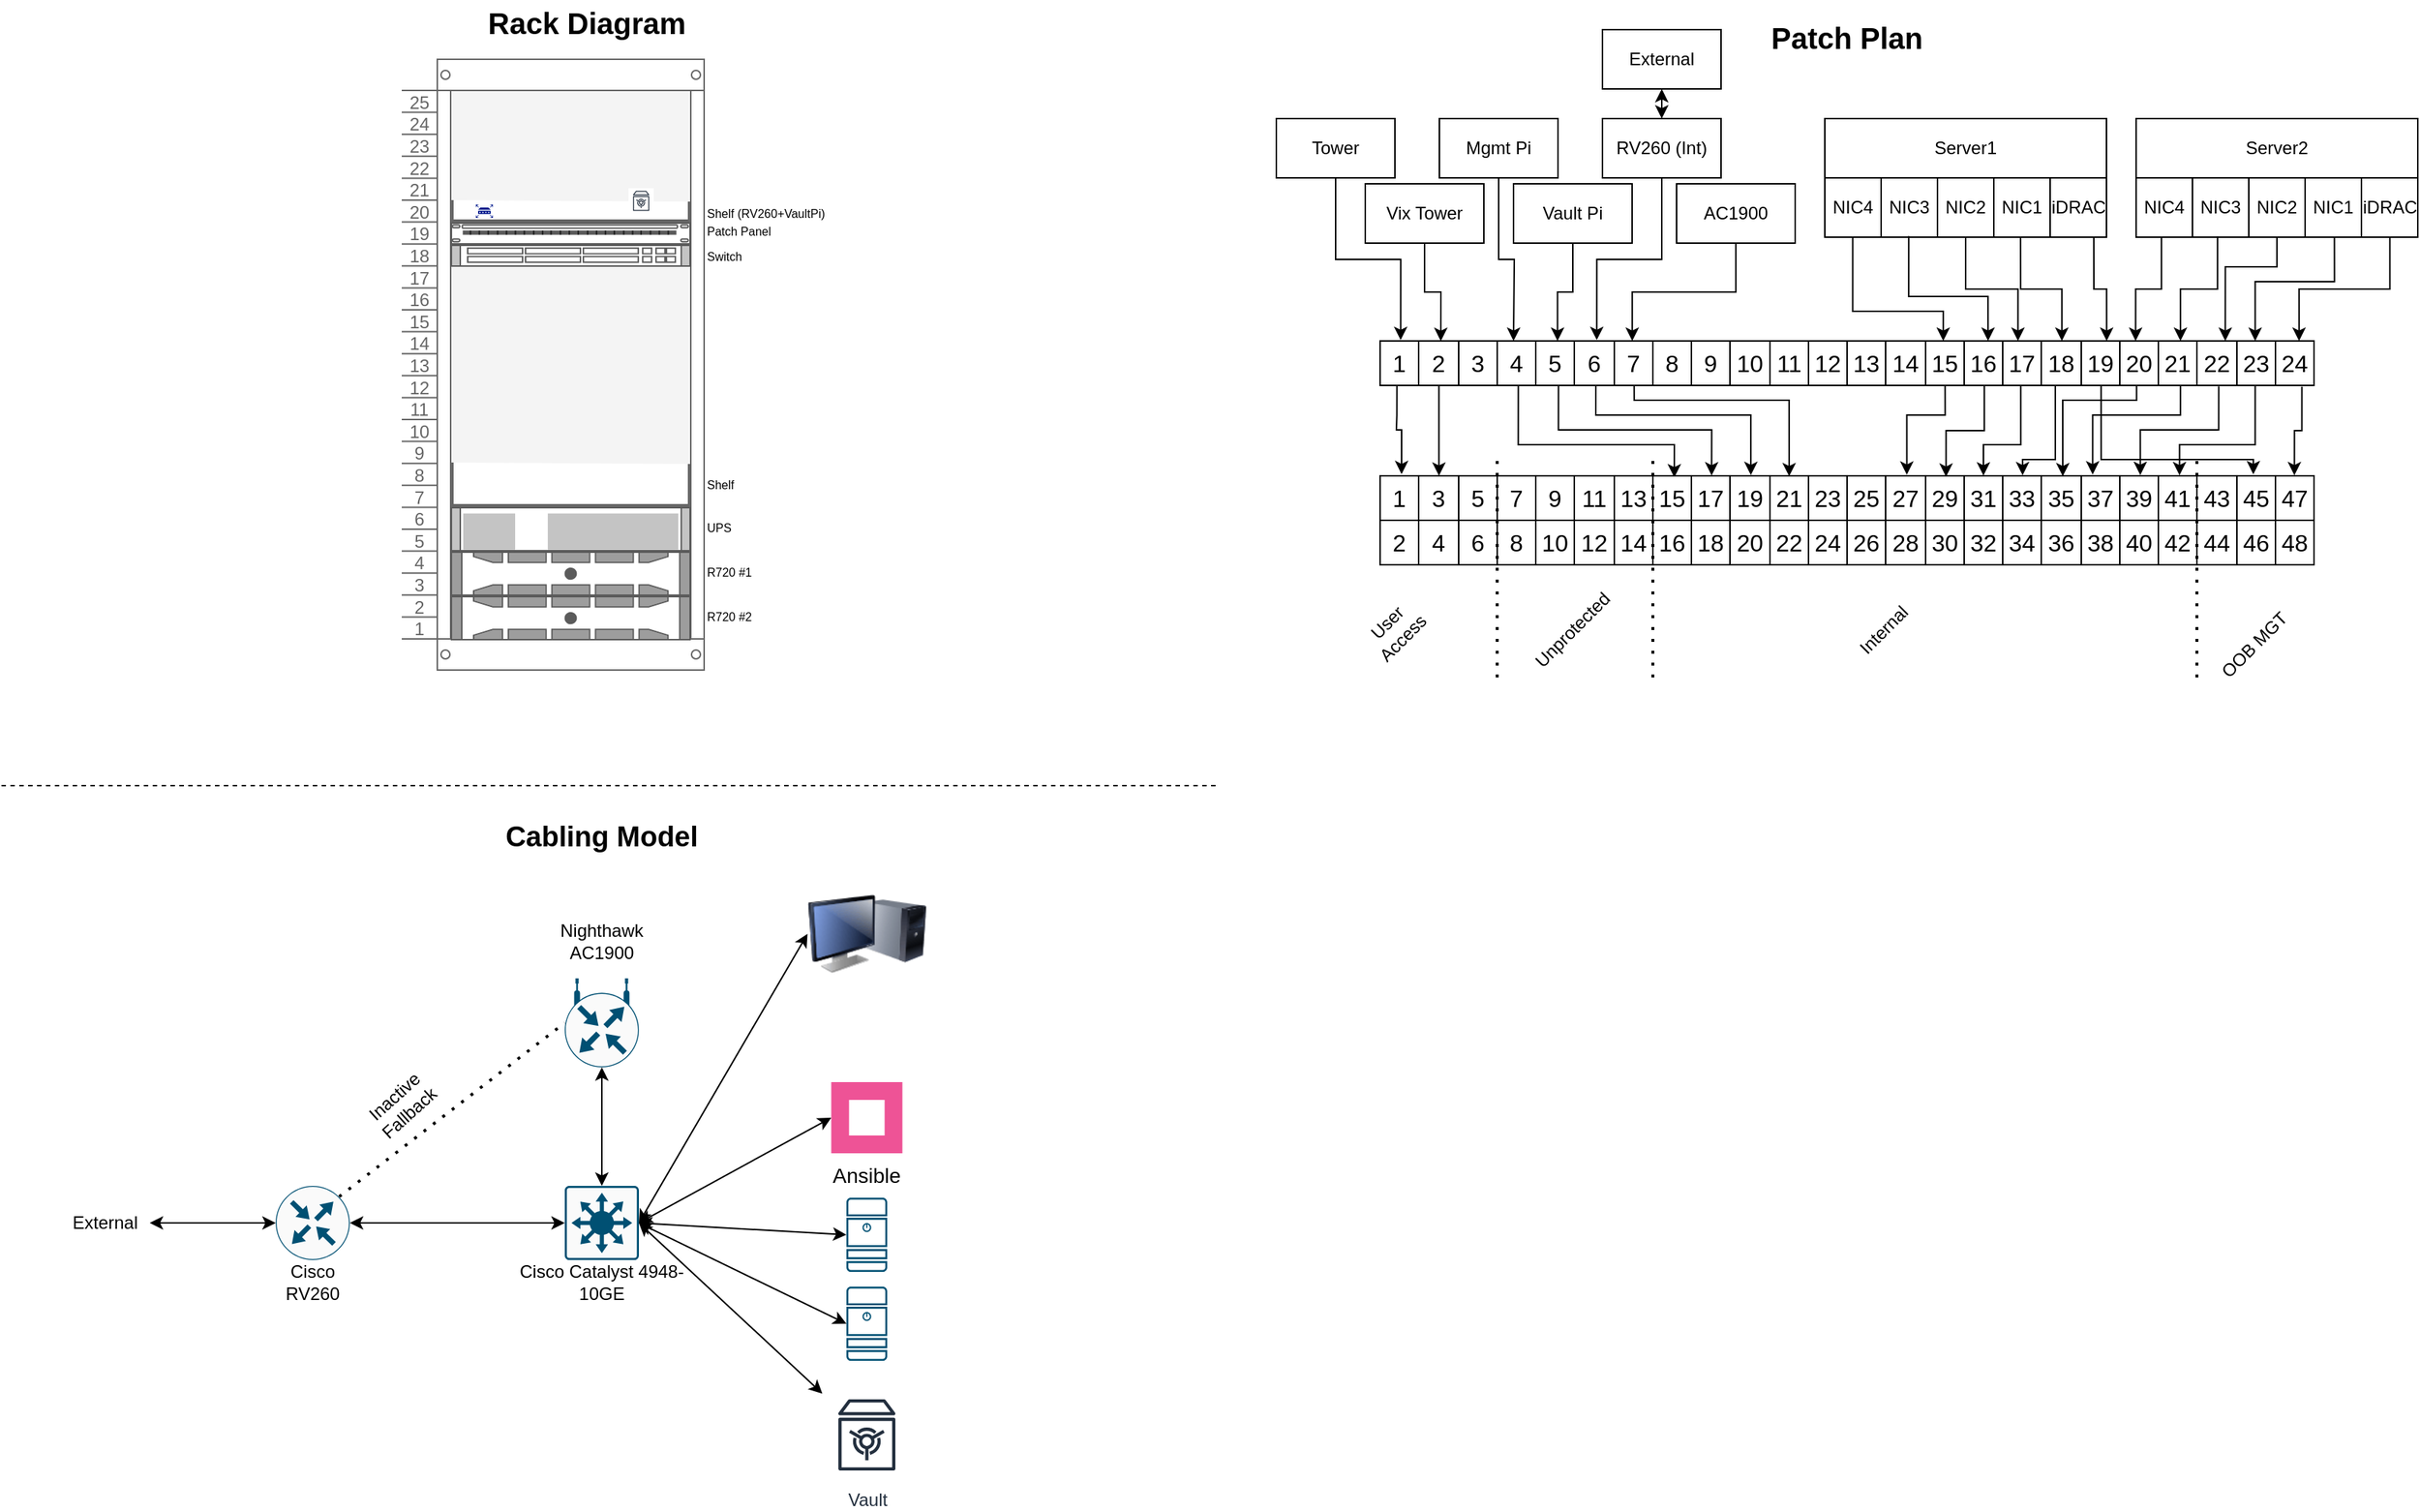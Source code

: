 <mxfile version="27.1.6">
  <diagram name="Page-1" id="3a_alY-m2_s3Xfb2v9r6">
    <mxGraphModel dx="495" dy="666" grid="1" gridSize="10" guides="1" tooltips="1" connect="1" arrows="1" fold="1" page="1" pageScale="1" pageWidth="850" pageHeight="1100" math="0" shadow="0">
      <root>
        <object label="" id="0">
          <mxCell />
        </object>
        <mxCell id="1" parent="0" />
        <mxCell id="1WeZYifnovVVl7Edg_Gf-1" value="" style="strokeColor=#666666;html=1;verticalLabelPosition=bottom;labelBackgroundColor=#ffffff;verticalAlign=top;outlineConnect=0;shadow=0;dashed=0;shape=mxgraph.rackGeneral.rackCabinet3;fillColor2=#f4f4f4;container=1;collapsible=0;childLayout=rack;allowGaps=1;marginLeft=33;marginRight=9;marginTop=21;marginBottom=22;textColor=#666666;numDisp=descend;" parent="1" vertex="1">
          <mxGeometry x="290" y="50" width="204" height="410" as="geometry" />
        </mxCell>
        <mxCell id="1WeZYifnovVVl7Edg_Gf-9" value="" style="strokeColor=#666666;html=1;labelPosition=right;align=left;spacingLeft=15;shadow=0;dashed=0;outlineConnect=0;shape=mxgraph.rackGeneral.shelf;container=1;collapsible=0" parent="1WeZYifnovVVl7Edg_Gf-1" vertex="1">
          <mxGeometry x="33" y="95" width="162" height="15" as="geometry" />
        </mxCell>
        <mxCell id="1WeZYifnovVVl7Edg_Gf-260" value="" style="sketch=0;aspect=fixed;pointerEvents=1;shadow=0;dashed=0;html=1;strokeColor=none;labelPosition=center;verticalLabelPosition=bottom;verticalAlign=top;align=center;fillColor=#00188D;shape=mxgraph.mscae.enterprise.router" parent="1WeZYifnovVVl7Edg_Gf-9" vertex="1">
          <mxGeometry x="17" y="3" width="11.54" height="9" as="geometry" />
        </mxCell>
        <mxCell id="1WeZYifnovVVl7Edg_Gf-261" value="" style="sketch=0;outlineConnect=0;fontColor=#232F3E;gradientColor=none;strokeColor=#232F3E;fillColor=#ffffff;dashed=0;verticalLabelPosition=bottom;verticalAlign=top;align=center;html=1;fontSize=12;fontStyle=0;aspect=fixed;shape=mxgraph.aws4.resourceIcon;resIcon=mxgraph.aws4.vault;" parent="1WeZYifnovVVl7Edg_Gf-9" vertex="1">
          <mxGeometry x="120" y="-8" width="17" height="17" as="geometry" />
        </mxCell>
        <mxCell id="1WeZYifnovVVl7Edg_Gf-2" value="" style="strokeColor=#666666;html=1;labelPosition=right;align=left;spacingLeft=15;shadow=0;dashed=0;outlineConnect=0;shape=mxgraph.rack.general.cat5e_rack_mount_patch_panel_24_ports;" parent="1WeZYifnovVVl7Edg_Gf-1" vertex="1">
          <mxGeometry x="33" y="110" width="162" height="15" as="geometry" />
        </mxCell>
        <mxCell id="1WeZYifnovVVl7Edg_Gf-10" value="" style="shape=mxgraph.rack.cisco.cisco_catalyst_4948_switch;html=1;labelPosition=right;align=left;spacingLeft=15;dashed=0;shadow=0;fillColor=#ffffff;" parent="1WeZYifnovVVl7Edg_Gf-1" vertex="1">
          <mxGeometry x="33" y="125" width="162" height="15" as="geometry" />
        </mxCell>
        <mxCell id="1WeZYifnovVVl7Edg_Gf-3" value="" style="strokeColor=#666666;html=1;labelPosition=right;align=left;spacingLeft=15;shadow=0;dashed=0;outlineConnect=0;shape=mxgraph.rackGeneral.shelf;container=1;collapsible=0" parent="1WeZYifnovVVl7Edg_Gf-1" vertex="1">
          <mxGeometry x="33" y="272" width="162" height="30" as="geometry" />
        </mxCell>
        <mxCell id="1WeZYifnovVVl7Edg_Gf-5" value="" style="shape=mxgraph.rack.ibm.ibm_1500-2200va_ups;html=1;labelPosition=right;align=left;spacingLeft=15;dashed=0;shadow=0;fillColor=#ffffff;" parent="1WeZYifnovVVl7Edg_Gf-1" vertex="1">
          <mxGeometry x="33" y="302" width="162" height="30" as="geometry" />
        </mxCell>
        <mxCell id="1WeZYifnovVVl7Edg_Gf-8" value="" style="strokeColor=#666666;html=1;labelPosition=right;align=left;spacingLeft=15;shadow=0;dashed=0;outlineConnect=0;shape=mxgraph.rack.dell.dell_poweredge_2u;" parent="1WeZYifnovVVl7Edg_Gf-1" vertex="1">
          <mxGeometry x="33" y="332" width="162" height="30" as="geometry" />
        </mxCell>
        <mxCell id="1WeZYifnovVVl7Edg_Gf-7" value="" style="strokeColor=#666666;html=1;labelPosition=right;align=left;spacingLeft=15;shadow=0;dashed=0;outlineConnect=0;shape=mxgraph.rack.dell.dell_poweredge_2u;" parent="1WeZYifnovVVl7Edg_Gf-1" vertex="1">
          <mxGeometry x="33" y="362" width="162" height="30" as="geometry" />
        </mxCell>
        <mxCell id="1WeZYifnovVVl7Edg_Gf-11" value="Rack Diagram" style="text;html=1;align=center;verticalAlign=middle;whiteSpace=wrap;rounded=0;fontSize=20;fontStyle=1" parent="1" vertex="1">
          <mxGeometry x="330" y="10" width="170" height="30" as="geometry" />
        </mxCell>
        <mxCell id="1WeZYifnovVVl7Edg_Gf-12" value="Shelf" style="text;html=1;align=left;verticalAlign=middle;whiteSpace=wrap;rounded=0;fontSize=8;" parent="1" vertex="1">
          <mxGeometry x="494" y="331" width="26" height="12" as="geometry" />
        </mxCell>
        <mxCell id="1WeZYifnovVVl7Edg_Gf-13" value="UPS" style="text;html=1;align=left;verticalAlign=middle;whiteSpace=wrap;rounded=0;fontSize=8;" parent="1" vertex="1">
          <mxGeometry x="494" y="360" width="26" height="12" as="geometry" />
        </mxCell>
        <mxCell id="1WeZYifnovVVl7Edg_Gf-14" value="R720 #1" style="text;html=1;align=left;verticalAlign=middle;whiteSpace=wrap;rounded=0;fontSize=8;" parent="1" vertex="1">
          <mxGeometry x="494" y="390" width="36" height="12" as="geometry" />
        </mxCell>
        <mxCell id="1WeZYifnovVVl7Edg_Gf-15" value="R720 #2" style="text;html=1;align=left;verticalAlign=middle;whiteSpace=wrap;rounded=0;fontSize=8;" parent="1" vertex="1">
          <mxGeometry x="494" y="420" width="36" height="12" as="geometry" />
        </mxCell>
        <mxCell id="1WeZYifnovVVl7Edg_Gf-16" value="Patch Panel" style="text;html=1;align=left;verticalAlign=middle;whiteSpace=wrap;rounded=0;fontSize=8;" parent="1" vertex="1">
          <mxGeometry x="494" y="160" width="56" height="12" as="geometry" />
        </mxCell>
        <mxCell id="1WeZYifnovVVl7Edg_Gf-17" value="Switch" style="text;html=1;align=left;verticalAlign=middle;whiteSpace=wrap;rounded=0;fontSize=8;" parent="1" vertex="1">
          <mxGeometry x="494" y="177" width="56" height="12" as="geometry" />
        </mxCell>
        <mxCell id="1WeZYifnovVVl7Edg_Gf-18" value="Shelf (RV260+VaultPi)" style="text;html=1;align=left;verticalAlign=middle;whiteSpace=wrap;rounded=0;fontSize=8;" parent="1" vertex="1">
          <mxGeometry x="494" y="148" width="86" height="12" as="geometry" />
        </mxCell>
        <mxCell id="1WeZYifnovVVl7Edg_Gf-19" value="" style="group" parent="1" vertex="1" connectable="0">
          <mxGeometry x="360" y="810" width="130" height="80" as="geometry" />
        </mxCell>
        <mxCell id="KC1Aw0KQFRhmaeJQ0zwd-1" value="" style="sketch=0;points=[[0.015,0.015,0],[0.985,0.015,0],[0.985,0.985,0],[0.015,0.985,0],[0.25,0,0],[0.5,0,0],[0.75,0,0],[1,0.25,0],[1,0.5,0],[1,0.75,0],[0.75,1,0],[0.5,1,0],[0.25,1,0],[0,0.75,0],[0,0.5,0],[0,0.25,0]];verticalLabelPosition=bottom;html=1;verticalAlign=top;aspect=fixed;align=center;pointerEvents=1;shape=mxgraph.cisco19.rect;prIcon=l3_switch;fillColor=#FAFAFA;strokeColor=#005073;textShadow=1;" parent="1WeZYifnovVVl7Edg_Gf-19" vertex="1">
          <mxGeometry x="40" width="50" height="50" as="geometry" />
        </mxCell>
        <mxCell id="KC1Aw0KQFRhmaeJQ0zwd-2" value="Cisco Catalyst 4948-10GE" style="text;html=1;align=center;verticalAlign=middle;whiteSpace=wrap;rounded=0;" parent="1WeZYifnovVVl7Edg_Gf-19" vertex="1">
          <mxGeometry y="50" width="130" height="30" as="geometry" />
        </mxCell>
        <mxCell id="1WeZYifnovVVl7Edg_Gf-20" value="" style="group" parent="1" vertex="1" connectable="0">
          <mxGeometry x="200" y="810" width="60" height="80" as="geometry" />
        </mxCell>
        <mxCell id="KC1Aw0KQFRhmaeJQ0zwd-3" value="" style="sketch=0;points=[[0.5,0,0],[1,0.5,0],[0.5,1,0],[0,0.5,0],[0.145,0.145,0],[0.856,0.145,0],[0.855,0.856,0],[0.145,0.855,0]];verticalLabelPosition=bottom;html=1;verticalAlign=top;aspect=fixed;align=center;pointerEvents=1;shape=mxgraph.cisco19.rect;prIcon=router;fillColor=#FAFAFA;strokeColor=#005073;" parent="1WeZYifnovVVl7Edg_Gf-20" vertex="1">
          <mxGeometry x="5" width="50" height="50" as="geometry" />
        </mxCell>
        <mxCell id="KC1Aw0KQFRhmaeJQ0zwd-4" value="Cisco RV260" style="text;html=1;align=center;verticalAlign=middle;whiteSpace=wrap;rounded=0;" parent="1WeZYifnovVVl7Edg_Gf-20" vertex="1">
          <mxGeometry y="50" width="60" height="30" as="geometry" />
        </mxCell>
        <mxCell id="1WeZYifnovVVl7Edg_Gf-22" value="External" style="text;html=1;align=center;verticalAlign=middle;whiteSpace=wrap;rounded=0;" parent="1" vertex="1">
          <mxGeometry x="60" y="820" width="60" height="30" as="geometry" />
        </mxCell>
        <mxCell id="1WeZYifnovVVl7Edg_Gf-23" value="" style="endArrow=classic;startArrow=classic;html=1;rounded=0;exitX=1;exitY=0.5;exitDx=0;exitDy=0;entryX=0;entryY=0.5;entryDx=0;entryDy=0;entryPerimeter=0;" parent="1" source="1WeZYifnovVVl7Edg_Gf-22" target="KC1Aw0KQFRhmaeJQ0zwd-3" edge="1">
          <mxGeometry width="50" height="50" relative="1" as="geometry">
            <mxPoint x="460" y="820" as="sourcePoint" />
            <mxPoint x="510" y="770" as="targetPoint" />
          </mxGeometry>
        </mxCell>
        <mxCell id="1WeZYifnovVVl7Edg_Gf-24" value="" style="endArrow=classic;startArrow=classic;html=1;rounded=0;exitX=1;exitY=0.5;exitDx=0;exitDy=0;exitPerimeter=0;entryX=0;entryY=0.5;entryDx=0;entryDy=0;entryPerimeter=0;" parent="1" source="KC1Aw0KQFRhmaeJQ0zwd-3" target="KC1Aw0KQFRhmaeJQ0zwd-1" edge="1">
          <mxGeometry width="50" height="50" relative="1" as="geometry">
            <mxPoint x="240" y="830" as="sourcePoint" />
            <mxPoint x="400" y="840" as="targetPoint" />
          </mxGeometry>
        </mxCell>
        <mxCell id="1WeZYifnovVVl7Edg_Gf-25" value="" style="group" parent="1" vertex="1" connectable="0">
          <mxGeometry x="395" y="630" width="60" height="100" as="geometry" />
        </mxCell>
        <mxCell id="KC1Aw0KQFRhmaeJQ0zwd-6" value="Nighthawk AC1900" style="text;html=1;align=center;verticalAlign=middle;whiteSpace=wrap;rounded=0;" parent="1WeZYifnovVVl7Edg_Gf-25" vertex="1">
          <mxGeometry width="60" height="30" as="geometry" />
        </mxCell>
        <mxCell id="KC1Aw0KQFRhmaeJQ0zwd-5" value="" style="sketch=0;points=[[0.5,0,0],[1,0.5,0],[0.5,1,0],[0,0.5,0],[0.145,0.145,0],[0.856,0.145,0],[0.855,0.856,0],[0.145,0.855,0]];verticalLabelPosition=bottom;html=1;verticalAlign=top;aspect=fixed;align=center;pointerEvents=1;shape=mxgraph.cisco19.rect;prIcon=wireless_router;fillColor=#FAFAFA;strokeColor=#005073;" parent="1WeZYifnovVVl7Edg_Gf-25" vertex="1">
          <mxGeometry x="5" y="40" width="50" height="60" as="geometry" />
        </mxCell>
        <mxCell id="1WeZYifnovVVl7Edg_Gf-26" value="" style="endArrow=classic;startArrow=classic;html=1;rounded=0;entryX=0.5;entryY=1;entryDx=0;entryDy=0;entryPerimeter=0;exitX=0.5;exitY=0;exitDx=0;exitDy=0;exitPerimeter=0;" parent="1" source="KC1Aw0KQFRhmaeJQ0zwd-1" target="KC1Aw0KQFRhmaeJQ0zwd-5" edge="1">
          <mxGeometry width="50" height="50" relative="1" as="geometry">
            <mxPoint x="430" y="810" as="sourcePoint" />
            <mxPoint x="480" y="760" as="targetPoint" />
          </mxGeometry>
        </mxCell>
        <mxCell id="1WeZYifnovVVl7Edg_Gf-27" value="" style="endArrow=none;dashed=1;html=1;dashPattern=1 3;strokeWidth=2;rounded=0;exitX=0.856;exitY=0.145;exitDx=0;exitDy=0;exitPerimeter=0;entryX=0;entryY=0.5;entryDx=0;entryDy=0;entryPerimeter=0;" parent="1" source="KC1Aw0KQFRhmaeJQ0zwd-3" target="KC1Aw0KQFRhmaeJQ0zwd-5" edge="1">
          <mxGeometry width="50" height="50" relative="1" as="geometry">
            <mxPoint x="420" y="830" as="sourcePoint" />
            <mxPoint x="470" y="780" as="targetPoint" />
          </mxGeometry>
        </mxCell>
        <mxCell id="1WeZYifnovVVl7Edg_Gf-28" value="Inactive Fallback" style="text;html=1;align=center;verticalAlign=middle;whiteSpace=wrap;rounded=0;rotation=318;" parent="1" vertex="1">
          <mxGeometry x="260" y="740" width="60" height="30" as="geometry" />
        </mxCell>
        <mxCell id="1WeZYifnovVVl7Edg_Gf-29" value="" style="sketch=0;points=[[0.015,0.015,0],[0.985,0.015,0],[0.985,0.985,0],[0.015,0.985,0],[0.25,0,0],[0.5,0,0],[0.75,0,0],[1,0.25,0],[1,0.5,0],[1,0.75,0],[0.75,1,0],[0.5,1,0],[0.25,1,0],[0,0.75,0],[0,0.5,0],[0,0.25,0]];verticalLabelPosition=bottom;html=1;verticalAlign=top;aspect=fixed;align=center;pointerEvents=1;shape=mxgraph.cisco19.server;fillColor=#005073;strokeColor=none;" parent="1" vertex="1">
          <mxGeometry x="590" y="818" width="27.5" height="50" as="geometry" />
        </mxCell>
        <mxCell id="1WeZYifnovVVl7Edg_Gf-30" value="" style="endArrow=classic;startArrow=classic;html=1;rounded=0;exitX=1;exitY=0.5;exitDx=0;exitDy=0;exitPerimeter=0;entryX=0;entryY=0.5;entryDx=0;entryDy=0;entryPerimeter=0;" parent="1" source="KC1Aw0KQFRhmaeJQ0zwd-1" target="1WeZYifnovVVl7Edg_Gf-29" edge="1">
          <mxGeometry width="50" height="50" relative="1" as="geometry">
            <mxPoint x="370" y="840" as="sourcePoint" />
            <mxPoint x="515" y="840" as="targetPoint" />
          </mxGeometry>
        </mxCell>
        <mxCell id="1WeZYifnovVVl7Edg_Gf-31" value="" style="sketch=0;points=[[0.015,0.015,0],[0.985,0.015,0],[0.985,0.985,0],[0.015,0.985,0],[0.25,0,0],[0.5,0,0],[0.75,0,0],[1,0.25,0],[1,0.5,0],[1,0.75,0],[0.75,1,0],[0.5,1,0],[0.25,1,0],[0,0.75,0],[0,0.5,0],[0,0.25,0]];verticalLabelPosition=bottom;html=1;verticalAlign=top;aspect=fixed;align=center;pointerEvents=1;shape=mxgraph.cisco19.server;fillColor=#005073;strokeColor=none;" parent="1" vertex="1">
          <mxGeometry x="590" y="878" width="27.5" height="50" as="geometry" />
        </mxCell>
        <mxCell id="1WeZYifnovVVl7Edg_Gf-32" value="" style="endArrow=classic;startArrow=classic;html=1;rounded=0;exitX=1;exitY=0.5;exitDx=0;exitDy=0;exitPerimeter=0;entryX=0;entryY=0.5;entryDx=0;entryDy=0;entryPerimeter=0;" parent="1" source="KC1Aw0KQFRhmaeJQ0zwd-1" target="1WeZYifnovVVl7Edg_Gf-31" edge="1">
          <mxGeometry width="50" height="50" relative="1" as="geometry">
            <mxPoint x="530" y="850" as="sourcePoint" />
            <mxPoint x="670" y="810" as="targetPoint" />
          </mxGeometry>
        </mxCell>
        <mxCell id="1WeZYifnovVVl7Edg_Gf-34" value="Vault" style="sketch=0;outlineConnect=0;fontColor=#232F3E;gradientColor=none;strokeColor=#232F3E;fillColor=#ffffff;dashed=0;verticalLabelPosition=bottom;verticalAlign=top;align=center;html=1;fontSize=12;fontStyle=0;aspect=fixed;shape=mxgraph.aws4.resourceIcon;resIcon=mxgraph.aws4.vault;" parent="1" vertex="1">
          <mxGeometry x="573.75" y="948" width="60" height="60" as="geometry" />
        </mxCell>
        <mxCell id="1WeZYifnovVVl7Edg_Gf-35" value="" style="endArrow=classic;startArrow=classic;html=1;rounded=0;exitX=1;exitY=0.5;exitDx=0;exitDy=0;exitPerimeter=0;" parent="1" source="KC1Aw0KQFRhmaeJQ0zwd-1" target="1WeZYifnovVVl7Edg_Gf-34" edge="1">
          <mxGeometry width="50" height="50" relative="1" as="geometry">
            <mxPoint x="520" y="840" as="sourcePoint" />
            <mxPoint x="660" y="860" as="targetPoint" />
          </mxGeometry>
        </mxCell>
        <mxCell id="1WeZYifnovVVl7Edg_Gf-36" value="Ansible" style="shape=rect;fillColor=#EE5396;aspect=fixed;resizable=0;labelPosition=center;verticalLabelPosition=bottom;align=center;verticalAlign=top;strokeColor=none;fontSize=14;" parent="1" vertex="1">
          <mxGeometry x="579.75" y="740" width="48" height="48" as="geometry" />
        </mxCell>
        <mxCell id="1WeZYifnovVVl7Edg_Gf-37" value="" style="fillColor=#ffffff;strokeColor=none;dashed=0;outlineConnect=0;html=1;labelPosition=center;verticalLabelPosition=bottom;verticalAlign=top;part=1;movable=0;resizable=0;rotatable=0;shape=mxgraph.ibm_cloud.logo--ansible-community" parent="1WeZYifnovVVl7Edg_Gf-36" vertex="1">
          <mxGeometry width="24" height="24" relative="1" as="geometry">
            <mxPoint x="12" y="12" as="offset" />
          </mxGeometry>
        </mxCell>
        <mxCell id="1WeZYifnovVVl7Edg_Gf-38" value="" style="endArrow=classic;startArrow=classic;html=1;rounded=0;exitX=1;exitY=0.5;exitDx=0;exitDy=0;exitPerimeter=0;entryX=0;entryY=0.5;entryDx=0;entryDy=0;" parent="1" source="KC1Aw0KQFRhmaeJQ0zwd-1" target="1WeZYifnovVVl7Edg_Gf-36" edge="1">
          <mxGeometry width="50" height="50" relative="1" as="geometry">
            <mxPoint x="560" y="890" as="sourcePoint" />
            <mxPoint x="684" y="966" as="targetPoint" />
          </mxGeometry>
        </mxCell>
        <mxCell id="1WeZYifnovVVl7Edg_Gf-39" value="" style="image;html=1;image=img/lib/clip_art/computers/Monitor_Tower_128x128.png" parent="1" vertex="1">
          <mxGeometry x="563.75" y="600" width="80" height="80" as="geometry" />
        </mxCell>
        <mxCell id="1WeZYifnovVVl7Edg_Gf-40" value="" style="endArrow=classic;startArrow=classic;html=1;rounded=0;exitX=1;exitY=0.5;exitDx=0;exitDy=0;exitPerimeter=0;entryX=0;entryY=0.5;entryDx=0;entryDy=0;" parent="1" source="KC1Aw0KQFRhmaeJQ0zwd-1" target="1WeZYifnovVVl7Edg_Gf-39" edge="1">
          <mxGeometry width="50" height="50" relative="1" as="geometry">
            <mxPoint x="490" y="881" as="sourcePoint" />
            <mxPoint x="620" y="810" as="targetPoint" />
          </mxGeometry>
        </mxCell>
        <mxCell id="1WeZYifnovVVl7Edg_Gf-43" value="Cabling Model" style="text;html=1;align=center;verticalAlign=middle;whiteSpace=wrap;rounded=0;fontStyle=1;fontSize=19;" parent="1" vertex="1">
          <mxGeometry x="310" y="560" width="230" height="30" as="geometry" />
        </mxCell>
        <mxCell id="1WeZYifnovVVl7Edg_Gf-44" value="" style="endArrow=none;dashed=1;html=1;rounded=0;" parent="1" edge="1">
          <mxGeometry width="50" height="50" relative="1" as="geometry">
            <mxPoint x="20" y="540" as="sourcePoint" />
            <mxPoint x="840" y="540" as="targetPoint" />
          </mxGeometry>
        </mxCell>
        <mxCell id="1WeZYifnovVVl7Edg_Gf-47" value="Patch Plan" style="text;html=1;align=center;verticalAlign=middle;whiteSpace=wrap;rounded=0;fontSize=20;fontStyle=1" parent="1" vertex="1">
          <mxGeometry x="1180" y="20" width="170" height="30" as="geometry" />
        </mxCell>
        <mxCell id="1WeZYifnovVVl7Edg_Gf-238" style="edgeStyle=orthogonalEdgeStyle;rounded=0;orthogonalLoop=1;jettySize=auto;html=1;exitX=0.018;exitY=0.986;exitDx=0;exitDy=0;exitPerimeter=0;entryX=0.023;entryY=-0.037;entryDx=0;entryDy=0;entryPerimeter=0;" parent="1" source="1WeZYifnovVVl7Edg_Gf-70" target="1WeZYifnovVVl7Edg_Gf-96" edge="1">
          <mxGeometry relative="1" as="geometry">
            <mxPoint x="949.968" y="380" as="targetPoint" />
            <Array as="points">
              <mxPoint x="961" y="290" />
              <mxPoint x="961" y="300" />
              <mxPoint x="965" y="300" />
            </Array>
          </mxGeometry>
        </mxCell>
        <mxCell id="1WeZYifnovVVl7Edg_Gf-240" style="edgeStyle=orthogonalEdgeStyle;rounded=0;orthogonalLoop=1;jettySize=auto;html=1;exitX=0.148;exitY=0.988;exitDx=0;exitDy=0;entryX=0.315;entryY=0.018;entryDx=0;entryDy=0;entryPerimeter=0;exitPerimeter=0;" parent="1" source="1WeZYifnovVVl7Edg_Gf-70" target="1WeZYifnovVVl7Edg_Gf-95" edge="1">
          <mxGeometry relative="1" as="geometry">
            <mxPoint x="1130" y="330" as="targetPoint" />
            <Array as="points">
              <mxPoint x="1043" y="310" />
              <mxPoint x="1149" y="310" />
            </Array>
          </mxGeometry>
        </mxCell>
        <mxCell id="1WeZYifnovVVl7Edg_Gf-249" style="edgeStyle=orthogonalEdgeStyle;rounded=0;orthogonalLoop=1;jettySize=auto;html=1;exitX=0.987;exitY=1.03;exitDx=0;exitDy=0;entryX=0.979;entryY=-0.006;entryDx=0;entryDy=0;entryPerimeter=0;exitPerimeter=0;" parent="1" source="1WeZYifnovVVl7Edg_Gf-70" target="1WeZYifnovVVl7Edg_Gf-95" edge="1">
          <mxGeometry relative="1" as="geometry">
            <mxPoint x="1570" y="330" as="targetPoint" />
          </mxGeometry>
        </mxCell>
        <mxCell id="1WeZYifnovVVl7Edg_Gf-49" value="" style="shape=table;startSize=0;container=1;collapsible=0;childLayout=tableLayout;verticalAlign=middle;align=center;" parent="1" vertex="1">
          <mxGeometry x="950" y="240" width="630" height="30" as="geometry" />
        </mxCell>
        <mxCell id="1WeZYifnovVVl7Edg_Gf-70" style="shape=tableRow;horizontal=0;startSize=0;swimlaneHead=0;swimlaneBody=0;strokeColor=inherit;top=0;left=0;bottom=0;right=0;collapsible=0;dropTarget=0;fillColor=none;points=[[0,0.5],[1,0.5]];portConstraint=eastwest;fontSize=16;" parent="1WeZYifnovVVl7Edg_Gf-49" vertex="1">
          <mxGeometry width="630" height="30" as="geometry" />
        </mxCell>
        <mxCell id="1WeZYifnovVVl7Edg_Gf-71" value="1" style="shape=partialRectangle;html=1;whiteSpace=wrap;connectable=0;strokeColor=inherit;overflow=hidden;fillColor=none;top=0;left=0;bottom=0;right=0;pointerEvents=1;fontSize=16;" parent="1WeZYifnovVVl7Edg_Gf-70" vertex="1">
          <mxGeometry width="26" height="30" as="geometry">
            <mxRectangle width="26" height="30" as="alternateBounds" />
          </mxGeometry>
        </mxCell>
        <mxCell id="1WeZYifnovVVl7Edg_Gf-72" value="2" style="shape=partialRectangle;html=1;whiteSpace=wrap;connectable=0;strokeColor=inherit;overflow=hidden;fillColor=none;top=0;left=0;bottom=0;right=0;pointerEvents=1;fontSize=16;" parent="1WeZYifnovVVl7Edg_Gf-70" vertex="1">
          <mxGeometry x="26" width="27" height="30" as="geometry">
            <mxRectangle width="27" height="30" as="alternateBounds" />
          </mxGeometry>
        </mxCell>
        <mxCell id="1WeZYifnovVVl7Edg_Gf-73" value="3" style="shape=partialRectangle;html=1;whiteSpace=wrap;connectable=0;strokeColor=inherit;overflow=hidden;fillColor=none;top=0;left=0;bottom=0;right=0;pointerEvents=1;fontSize=16;" parent="1WeZYifnovVVl7Edg_Gf-70" vertex="1">
          <mxGeometry x="53" width="26" height="30" as="geometry">
            <mxRectangle width="26" height="30" as="alternateBounds" />
          </mxGeometry>
        </mxCell>
        <mxCell id="1WeZYifnovVVl7Edg_Gf-74" value="4" style="shape=partialRectangle;html=1;whiteSpace=wrap;connectable=0;strokeColor=inherit;overflow=hidden;fillColor=none;top=0;left=0;bottom=0;right=0;pointerEvents=1;fontSize=16;" parent="1WeZYifnovVVl7Edg_Gf-70" vertex="1">
          <mxGeometry x="79" width="26" height="30" as="geometry">
            <mxRectangle width="26" height="30" as="alternateBounds" />
          </mxGeometry>
        </mxCell>
        <mxCell id="1WeZYifnovVVl7Edg_Gf-75" value="5" style="shape=partialRectangle;html=1;whiteSpace=wrap;connectable=0;strokeColor=inherit;overflow=hidden;fillColor=none;top=0;left=0;bottom=0;right=0;pointerEvents=1;fontSize=16;" parent="1WeZYifnovVVl7Edg_Gf-70" vertex="1">
          <mxGeometry x="105" width="26" height="30" as="geometry">
            <mxRectangle width="26" height="30" as="alternateBounds" />
          </mxGeometry>
        </mxCell>
        <mxCell id="1WeZYifnovVVl7Edg_Gf-76" value="6" style="shape=partialRectangle;html=1;whiteSpace=wrap;connectable=0;strokeColor=inherit;overflow=hidden;fillColor=none;top=0;left=0;bottom=0;right=0;pointerEvents=1;fontSize=16;" parent="1WeZYifnovVVl7Edg_Gf-70" vertex="1">
          <mxGeometry x="131" width="27" height="30" as="geometry">
            <mxRectangle width="27" height="30" as="alternateBounds" />
          </mxGeometry>
        </mxCell>
        <mxCell id="1WeZYifnovVVl7Edg_Gf-77" value="7" style="shape=partialRectangle;html=1;whiteSpace=wrap;connectable=0;strokeColor=inherit;overflow=hidden;fillColor=none;top=0;left=0;bottom=0;right=0;pointerEvents=1;fontSize=16;" parent="1WeZYifnovVVl7Edg_Gf-70" vertex="1">
          <mxGeometry x="158" width="26" height="30" as="geometry">
            <mxRectangle width="26" height="30" as="alternateBounds" />
          </mxGeometry>
        </mxCell>
        <mxCell id="1WeZYifnovVVl7Edg_Gf-78" value="8" style="shape=partialRectangle;html=1;whiteSpace=wrap;connectable=0;strokeColor=inherit;overflow=hidden;fillColor=none;top=0;left=0;bottom=0;right=0;pointerEvents=1;fontSize=16;" parent="1WeZYifnovVVl7Edg_Gf-70" vertex="1">
          <mxGeometry x="184" width="26" height="30" as="geometry">
            <mxRectangle width="26" height="30" as="alternateBounds" />
          </mxGeometry>
        </mxCell>
        <mxCell id="1WeZYifnovVVl7Edg_Gf-79" value="9" style="shape=partialRectangle;html=1;whiteSpace=wrap;connectable=0;strokeColor=inherit;overflow=hidden;fillColor=none;top=0;left=0;bottom=0;right=0;pointerEvents=1;fontSize=16;" parent="1WeZYifnovVVl7Edg_Gf-70" vertex="1">
          <mxGeometry x="210" width="26" height="30" as="geometry">
            <mxRectangle width="26" height="30" as="alternateBounds" />
          </mxGeometry>
        </mxCell>
        <mxCell id="1WeZYifnovVVl7Edg_Gf-80" value="10" style="shape=partialRectangle;html=1;whiteSpace=wrap;connectable=0;strokeColor=inherit;overflow=hidden;fillColor=none;top=0;left=0;bottom=0;right=0;pointerEvents=1;fontSize=16;" parent="1WeZYifnovVVl7Edg_Gf-70" vertex="1">
          <mxGeometry x="236" width="27" height="30" as="geometry">
            <mxRectangle width="27" height="30" as="alternateBounds" />
          </mxGeometry>
        </mxCell>
        <mxCell id="1WeZYifnovVVl7Edg_Gf-81" value="11" style="shape=partialRectangle;html=1;whiteSpace=wrap;connectable=0;strokeColor=inherit;overflow=hidden;fillColor=none;top=0;left=0;bottom=0;right=0;pointerEvents=1;fontSize=16;" parent="1WeZYifnovVVl7Edg_Gf-70" vertex="1">
          <mxGeometry x="263" width="26" height="30" as="geometry">
            <mxRectangle width="26" height="30" as="alternateBounds" />
          </mxGeometry>
        </mxCell>
        <mxCell id="1WeZYifnovVVl7Edg_Gf-82" value="12" style="shape=partialRectangle;html=1;whiteSpace=wrap;connectable=0;strokeColor=inherit;overflow=hidden;fillColor=none;top=0;left=0;bottom=0;right=0;pointerEvents=1;fontSize=16;" parent="1WeZYifnovVVl7Edg_Gf-70" vertex="1">
          <mxGeometry x="289" width="26" height="30" as="geometry">
            <mxRectangle width="26" height="30" as="alternateBounds" />
          </mxGeometry>
        </mxCell>
        <mxCell id="1WeZYifnovVVl7Edg_Gf-83" value="13" style="shape=partialRectangle;html=1;whiteSpace=wrap;connectable=0;strokeColor=inherit;overflow=hidden;fillColor=none;top=0;left=0;bottom=0;right=0;pointerEvents=1;fontSize=16;" parent="1WeZYifnovVVl7Edg_Gf-70" vertex="1">
          <mxGeometry x="315" width="26" height="30" as="geometry">
            <mxRectangle width="26" height="30" as="alternateBounds" />
          </mxGeometry>
        </mxCell>
        <mxCell id="1WeZYifnovVVl7Edg_Gf-84" value="14" style="shape=partialRectangle;html=1;whiteSpace=wrap;connectable=0;strokeColor=inherit;overflow=hidden;fillColor=none;top=0;left=0;bottom=0;right=0;pointerEvents=1;fontSize=16;" parent="1WeZYifnovVVl7Edg_Gf-70" vertex="1">
          <mxGeometry x="341" width="27" height="30" as="geometry">
            <mxRectangle width="27" height="30" as="alternateBounds" />
          </mxGeometry>
        </mxCell>
        <mxCell id="1WeZYifnovVVl7Edg_Gf-85" value="15" style="shape=partialRectangle;html=1;whiteSpace=wrap;connectable=0;strokeColor=inherit;overflow=hidden;fillColor=none;top=0;left=0;bottom=0;right=0;pointerEvents=1;fontSize=16;" parent="1WeZYifnovVVl7Edg_Gf-70" vertex="1">
          <mxGeometry x="368" width="26" height="30" as="geometry">
            <mxRectangle width="26" height="30" as="alternateBounds" />
          </mxGeometry>
        </mxCell>
        <mxCell id="1WeZYifnovVVl7Edg_Gf-86" value="16" style="shape=partialRectangle;html=1;whiteSpace=wrap;connectable=0;strokeColor=inherit;overflow=hidden;fillColor=none;top=0;left=0;bottom=0;right=0;pointerEvents=1;fontSize=16;" parent="1WeZYifnovVVl7Edg_Gf-70" vertex="1">
          <mxGeometry x="394" width="26" height="30" as="geometry">
            <mxRectangle width="26" height="30" as="alternateBounds" />
          </mxGeometry>
        </mxCell>
        <mxCell id="1WeZYifnovVVl7Edg_Gf-87" value="17" style="shape=partialRectangle;html=1;whiteSpace=wrap;connectable=0;strokeColor=inherit;overflow=hidden;fillColor=none;top=0;left=0;bottom=0;right=0;pointerEvents=1;fontSize=16;" parent="1WeZYifnovVVl7Edg_Gf-70" vertex="1">
          <mxGeometry x="420" width="26" height="30" as="geometry">
            <mxRectangle width="26" height="30" as="alternateBounds" />
          </mxGeometry>
        </mxCell>
        <mxCell id="1WeZYifnovVVl7Edg_Gf-88" value="18" style="shape=partialRectangle;html=1;whiteSpace=wrap;connectable=0;strokeColor=inherit;overflow=hidden;fillColor=none;top=0;left=0;bottom=0;right=0;pointerEvents=1;fontSize=16;" parent="1WeZYifnovVVl7Edg_Gf-70" vertex="1">
          <mxGeometry x="446" width="27" height="30" as="geometry">
            <mxRectangle width="27" height="30" as="alternateBounds" />
          </mxGeometry>
        </mxCell>
        <mxCell id="1WeZYifnovVVl7Edg_Gf-89" value="19" style="shape=partialRectangle;html=1;whiteSpace=wrap;connectable=0;strokeColor=inherit;overflow=hidden;fillColor=none;top=0;left=0;bottom=0;right=0;pointerEvents=1;fontSize=16;" parent="1WeZYifnovVVl7Edg_Gf-70" vertex="1">
          <mxGeometry x="473" width="26" height="30" as="geometry">
            <mxRectangle width="26" height="30" as="alternateBounds" />
          </mxGeometry>
        </mxCell>
        <mxCell id="1WeZYifnovVVl7Edg_Gf-90" value="20" style="shape=partialRectangle;html=1;whiteSpace=wrap;connectable=0;strokeColor=inherit;overflow=hidden;fillColor=none;top=0;left=0;bottom=0;right=0;pointerEvents=1;fontSize=16;" parent="1WeZYifnovVVl7Edg_Gf-70" vertex="1">
          <mxGeometry x="499" width="26" height="30" as="geometry">
            <mxRectangle width="26" height="30" as="alternateBounds" />
          </mxGeometry>
        </mxCell>
        <mxCell id="1WeZYifnovVVl7Edg_Gf-91" value="21" style="shape=partialRectangle;html=1;whiteSpace=wrap;connectable=0;strokeColor=inherit;overflow=hidden;fillColor=none;top=0;left=0;bottom=0;right=0;pointerEvents=1;fontSize=16;" parent="1WeZYifnovVVl7Edg_Gf-70" vertex="1">
          <mxGeometry x="525" width="26" height="30" as="geometry">
            <mxRectangle width="26" height="30" as="alternateBounds" />
          </mxGeometry>
        </mxCell>
        <mxCell id="1WeZYifnovVVl7Edg_Gf-92" value="22" style="shape=partialRectangle;html=1;whiteSpace=wrap;connectable=0;strokeColor=inherit;overflow=hidden;fillColor=none;top=0;left=0;bottom=0;right=0;pointerEvents=1;fontSize=16;" parent="1WeZYifnovVVl7Edg_Gf-70" vertex="1">
          <mxGeometry x="551" width="27" height="30" as="geometry">
            <mxRectangle width="27" height="30" as="alternateBounds" />
          </mxGeometry>
        </mxCell>
        <mxCell id="1WeZYifnovVVl7Edg_Gf-93" value="23" style="shape=partialRectangle;html=1;whiteSpace=wrap;connectable=0;strokeColor=inherit;overflow=hidden;fillColor=none;top=0;left=0;bottom=0;right=0;pointerEvents=1;fontSize=16;" parent="1WeZYifnovVVl7Edg_Gf-70" vertex="1">
          <mxGeometry x="578" width="26" height="30" as="geometry">
            <mxRectangle width="26" height="30" as="alternateBounds" />
          </mxGeometry>
        </mxCell>
        <mxCell id="1WeZYifnovVVl7Edg_Gf-94" value="24" style="shape=partialRectangle;html=1;whiteSpace=wrap;connectable=0;strokeColor=inherit;overflow=hidden;fillColor=none;top=0;left=0;bottom=0;right=0;pointerEvents=1;fontSize=16;" parent="1WeZYifnovVVl7Edg_Gf-70" vertex="1">
          <mxGeometry x="604" width="26" height="30" as="geometry">
            <mxRectangle width="26" height="30" as="alternateBounds" />
          </mxGeometry>
        </mxCell>
        <mxCell id="1WeZYifnovVVl7Edg_Gf-95" value="" style="shape=table;startSize=0;container=1;collapsible=0;childLayout=tableLayout;verticalAlign=middle;align=center;" parent="1" vertex="1">
          <mxGeometry x="950" y="331" width="630" height="60" as="geometry" />
        </mxCell>
        <mxCell id="1WeZYifnovVVl7Edg_Gf-96" style="shape=tableRow;horizontal=0;startSize=0;swimlaneHead=0;swimlaneBody=0;strokeColor=inherit;top=0;left=0;bottom=0;right=0;collapsible=0;dropTarget=0;fillColor=none;points=[[0,0.5],[1,0.5]];portConstraint=eastwest;fontSize=16;" parent="1WeZYifnovVVl7Edg_Gf-95" vertex="1">
          <mxGeometry width="630" height="30" as="geometry" />
        </mxCell>
        <mxCell id="1WeZYifnovVVl7Edg_Gf-97" value="1" style="shape=partialRectangle;html=1;whiteSpace=wrap;connectable=0;strokeColor=inherit;overflow=hidden;fillColor=none;top=0;left=0;bottom=0;right=0;pointerEvents=1;fontSize=16;" parent="1WeZYifnovVVl7Edg_Gf-96" vertex="1">
          <mxGeometry width="26" height="30" as="geometry">
            <mxRectangle width="26" height="30" as="alternateBounds" />
          </mxGeometry>
        </mxCell>
        <mxCell id="1WeZYifnovVVl7Edg_Gf-98" value="3" style="shape=partialRectangle;html=1;whiteSpace=wrap;connectable=0;strokeColor=inherit;overflow=hidden;fillColor=none;top=0;left=0;bottom=0;right=0;pointerEvents=1;fontSize=16;" parent="1WeZYifnovVVl7Edg_Gf-96" vertex="1">
          <mxGeometry x="26" width="27" height="30" as="geometry">
            <mxRectangle width="27" height="30" as="alternateBounds" />
          </mxGeometry>
        </mxCell>
        <mxCell id="1WeZYifnovVVl7Edg_Gf-99" value="5" style="shape=partialRectangle;html=1;whiteSpace=wrap;connectable=0;strokeColor=inherit;overflow=hidden;fillColor=none;top=0;left=0;bottom=0;right=0;pointerEvents=1;fontSize=16;" parent="1WeZYifnovVVl7Edg_Gf-96" vertex="1">
          <mxGeometry x="53" width="26" height="30" as="geometry">
            <mxRectangle width="26" height="30" as="alternateBounds" />
          </mxGeometry>
        </mxCell>
        <mxCell id="1WeZYifnovVVl7Edg_Gf-100" value="7" style="shape=partialRectangle;html=1;whiteSpace=wrap;connectable=0;strokeColor=inherit;overflow=hidden;fillColor=none;top=0;left=0;bottom=0;right=0;pointerEvents=1;fontSize=16;" parent="1WeZYifnovVVl7Edg_Gf-96" vertex="1">
          <mxGeometry x="79" width="26" height="30" as="geometry">
            <mxRectangle width="26" height="30" as="alternateBounds" />
          </mxGeometry>
        </mxCell>
        <mxCell id="1WeZYifnovVVl7Edg_Gf-101" value="9" style="shape=partialRectangle;html=1;whiteSpace=wrap;connectable=0;strokeColor=inherit;overflow=hidden;fillColor=none;top=0;left=0;bottom=0;right=0;pointerEvents=1;fontSize=16;" parent="1WeZYifnovVVl7Edg_Gf-96" vertex="1">
          <mxGeometry x="105" width="26" height="30" as="geometry">
            <mxRectangle width="26" height="30" as="alternateBounds" />
          </mxGeometry>
        </mxCell>
        <mxCell id="1WeZYifnovVVl7Edg_Gf-102" value="11" style="shape=partialRectangle;html=1;whiteSpace=wrap;connectable=0;strokeColor=inherit;overflow=hidden;fillColor=none;top=0;left=0;bottom=0;right=0;pointerEvents=1;fontSize=16;" parent="1WeZYifnovVVl7Edg_Gf-96" vertex="1">
          <mxGeometry x="131" width="27" height="30" as="geometry">
            <mxRectangle width="27" height="30" as="alternateBounds" />
          </mxGeometry>
        </mxCell>
        <mxCell id="1WeZYifnovVVl7Edg_Gf-103" value="13" style="shape=partialRectangle;html=1;whiteSpace=wrap;connectable=0;strokeColor=inherit;overflow=hidden;fillColor=none;top=0;left=0;bottom=0;right=0;pointerEvents=1;fontSize=16;" parent="1WeZYifnovVVl7Edg_Gf-96" vertex="1">
          <mxGeometry x="158" width="26" height="30" as="geometry">
            <mxRectangle width="26" height="30" as="alternateBounds" />
          </mxGeometry>
        </mxCell>
        <mxCell id="1WeZYifnovVVl7Edg_Gf-104" value="15" style="shape=partialRectangle;html=1;whiteSpace=wrap;connectable=0;strokeColor=inherit;overflow=hidden;fillColor=none;top=0;left=0;bottom=0;right=0;pointerEvents=1;fontSize=16;" parent="1WeZYifnovVVl7Edg_Gf-96" vertex="1">
          <mxGeometry x="184" width="26" height="30" as="geometry">
            <mxRectangle width="26" height="30" as="alternateBounds" />
          </mxGeometry>
        </mxCell>
        <mxCell id="1WeZYifnovVVl7Edg_Gf-105" value="17" style="shape=partialRectangle;html=1;whiteSpace=wrap;connectable=0;strokeColor=inherit;overflow=hidden;fillColor=none;top=0;left=0;bottom=0;right=0;pointerEvents=1;fontSize=16;" parent="1WeZYifnovVVl7Edg_Gf-96" vertex="1">
          <mxGeometry x="210" width="26" height="30" as="geometry">
            <mxRectangle width="26" height="30" as="alternateBounds" />
          </mxGeometry>
        </mxCell>
        <mxCell id="1WeZYifnovVVl7Edg_Gf-106" value="19" style="shape=partialRectangle;html=1;whiteSpace=wrap;connectable=0;strokeColor=inherit;overflow=hidden;fillColor=none;top=0;left=0;bottom=0;right=0;pointerEvents=1;fontSize=16;" parent="1WeZYifnovVVl7Edg_Gf-96" vertex="1">
          <mxGeometry x="236" width="27" height="30" as="geometry">
            <mxRectangle width="27" height="30" as="alternateBounds" />
          </mxGeometry>
        </mxCell>
        <mxCell id="1WeZYifnovVVl7Edg_Gf-107" value="21" style="shape=partialRectangle;html=1;whiteSpace=wrap;connectable=0;strokeColor=inherit;overflow=hidden;fillColor=none;top=0;left=0;bottom=0;right=0;pointerEvents=1;fontSize=16;" parent="1WeZYifnovVVl7Edg_Gf-96" vertex="1">
          <mxGeometry x="263" width="26" height="30" as="geometry">
            <mxRectangle width="26" height="30" as="alternateBounds" />
          </mxGeometry>
        </mxCell>
        <mxCell id="1WeZYifnovVVl7Edg_Gf-108" value="23" style="shape=partialRectangle;html=1;whiteSpace=wrap;connectable=0;strokeColor=inherit;overflow=hidden;fillColor=none;top=0;left=0;bottom=0;right=0;pointerEvents=1;fontSize=16;" parent="1WeZYifnovVVl7Edg_Gf-96" vertex="1">
          <mxGeometry x="289" width="26" height="30" as="geometry">
            <mxRectangle width="26" height="30" as="alternateBounds" />
          </mxGeometry>
        </mxCell>
        <mxCell id="1WeZYifnovVVl7Edg_Gf-109" value="25" style="shape=partialRectangle;html=1;whiteSpace=wrap;connectable=0;strokeColor=inherit;overflow=hidden;fillColor=none;top=0;left=0;bottom=0;right=0;pointerEvents=1;fontSize=16;" parent="1WeZYifnovVVl7Edg_Gf-96" vertex="1">
          <mxGeometry x="315" width="26" height="30" as="geometry">
            <mxRectangle width="26" height="30" as="alternateBounds" />
          </mxGeometry>
        </mxCell>
        <mxCell id="1WeZYifnovVVl7Edg_Gf-110" value="27" style="shape=partialRectangle;html=1;whiteSpace=wrap;connectable=0;strokeColor=inherit;overflow=hidden;fillColor=none;top=0;left=0;bottom=0;right=0;pointerEvents=1;fontSize=16;" parent="1WeZYifnovVVl7Edg_Gf-96" vertex="1">
          <mxGeometry x="341" width="27" height="30" as="geometry">
            <mxRectangle width="27" height="30" as="alternateBounds" />
          </mxGeometry>
        </mxCell>
        <mxCell id="1WeZYifnovVVl7Edg_Gf-111" value="29" style="shape=partialRectangle;html=1;whiteSpace=wrap;connectable=0;strokeColor=inherit;overflow=hidden;fillColor=none;top=0;left=0;bottom=0;right=0;pointerEvents=1;fontSize=16;" parent="1WeZYifnovVVl7Edg_Gf-96" vertex="1">
          <mxGeometry x="368" width="26" height="30" as="geometry">
            <mxRectangle width="26" height="30" as="alternateBounds" />
          </mxGeometry>
        </mxCell>
        <mxCell id="1WeZYifnovVVl7Edg_Gf-112" value="31" style="shape=partialRectangle;html=1;whiteSpace=wrap;connectable=0;strokeColor=inherit;overflow=hidden;fillColor=none;top=0;left=0;bottom=0;right=0;pointerEvents=1;fontSize=16;" parent="1WeZYifnovVVl7Edg_Gf-96" vertex="1">
          <mxGeometry x="394" width="26" height="30" as="geometry">
            <mxRectangle width="26" height="30" as="alternateBounds" />
          </mxGeometry>
        </mxCell>
        <mxCell id="1WeZYifnovVVl7Edg_Gf-113" value="33" style="shape=partialRectangle;html=1;whiteSpace=wrap;connectable=0;strokeColor=inherit;overflow=hidden;fillColor=none;top=0;left=0;bottom=0;right=0;pointerEvents=1;fontSize=16;" parent="1WeZYifnovVVl7Edg_Gf-96" vertex="1">
          <mxGeometry x="420" width="26" height="30" as="geometry">
            <mxRectangle width="26" height="30" as="alternateBounds" />
          </mxGeometry>
        </mxCell>
        <mxCell id="1WeZYifnovVVl7Edg_Gf-114" value="35" style="shape=partialRectangle;html=1;whiteSpace=wrap;connectable=0;strokeColor=inherit;overflow=hidden;fillColor=none;top=0;left=0;bottom=0;right=0;pointerEvents=1;fontSize=16;" parent="1WeZYifnovVVl7Edg_Gf-96" vertex="1">
          <mxGeometry x="446" width="27" height="30" as="geometry">
            <mxRectangle width="27" height="30" as="alternateBounds" />
          </mxGeometry>
        </mxCell>
        <mxCell id="1WeZYifnovVVl7Edg_Gf-115" value="37" style="shape=partialRectangle;html=1;whiteSpace=wrap;connectable=0;strokeColor=inherit;overflow=hidden;fillColor=none;top=0;left=0;bottom=0;right=0;pointerEvents=1;fontSize=16;" parent="1WeZYifnovVVl7Edg_Gf-96" vertex="1">
          <mxGeometry x="473" width="26" height="30" as="geometry">
            <mxRectangle width="26" height="30" as="alternateBounds" />
          </mxGeometry>
        </mxCell>
        <mxCell id="1WeZYifnovVVl7Edg_Gf-116" value="39" style="shape=partialRectangle;html=1;whiteSpace=wrap;connectable=0;strokeColor=inherit;overflow=hidden;fillColor=none;top=0;left=0;bottom=0;right=0;pointerEvents=1;fontSize=16;" parent="1WeZYifnovVVl7Edg_Gf-96" vertex="1">
          <mxGeometry x="499" width="26" height="30" as="geometry">
            <mxRectangle width="26" height="30" as="alternateBounds" />
          </mxGeometry>
        </mxCell>
        <mxCell id="1WeZYifnovVVl7Edg_Gf-117" value="41" style="shape=partialRectangle;html=1;whiteSpace=wrap;connectable=0;strokeColor=inherit;overflow=hidden;fillColor=none;top=0;left=0;bottom=0;right=0;pointerEvents=1;fontSize=16;" parent="1WeZYifnovVVl7Edg_Gf-96" vertex="1">
          <mxGeometry x="525" width="26" height="30" as="geometry">
            <mxRectangle width="26" height="30" as="alternateBounds" />
          </mxGeometry>
        </mxCell>
        <mxCell id="1WeZYifnovVVl7Edg_Gf-118" value="43" style="shape=partialRectangle;html=1;whiteSpace=wrap;connectable=0;strokeColor=inherit;overflow=hidden;fillColor=none;top=0;left=0;bottom=0;right=0;pointerEvents=1;fontSize=16;" parent="1WeZYifnovVVl7Edg_Gf-96" vertex="1">
          <mxGeometry x="551" width="27" height="30" as="geometry">
            <mxRectangle width="27" height="30" as="alternateBounds" />
          </mxGeometry>
        </mxCell>
        <mxCell id="1WeZYifnovVVl7Edg_Gf-119" value="45" style="shape=partialRectangle;html=1;whiteSpace=wrap;connectable=0;strokeColor=inherit;overflow=hidden;fillColor=none;top=0;left=0;bottom=0;right=0;pointerEvents=1;fontSize=16;" parent="1WeZYifnovVVl7Edg_Gf-96" vertex="1">
          <mxGeometry x="578" width="26" height="30" as="geometry">
            <mxRectangle width="26" height="30" as="alternateBounds" />
          </mxGeometry>
        </mxCell>
        <mxCell id="1WeZYifnovVVl7Edg_Gf-120" value="47" style="shape=partialRectangle;html=1;whiteSpace=wrap;connectable=0;strokeColor=inherit;overflow=hidden;fillColor=none;top=0;left=0;bottom=0;right=0;pointerEvents=1;fontSize=16;" parent="1WeZYifnovVVl7Edg_Gf-96" vertex="1">
          <mxGeometry x="604" width="26" height="30" as="geometry">
            <mxRectangle width="26" height="30" as="alternateBounds" />
          </mxGeometry>
        </mxCell>
        <mxCell id="1WeZYifnovVVl7Edg_Gf-121" style="shape=tableRow;horizontal=0;startSize=0;swimlaneHead=0;swimlaneBody=0;strokeColor=inherit;top=0;left=0;bottom=0;right=0;collapsible=0;dropTarget=0;fillColor=none;points=[[0,0.5],[1,0.5]];portConstraint=eastwest;fontSize=16;" parent="1WeZYifnovVVl7Edg_Gf-95" vertex="1">
          <mxGeometry y="30" width="630" height="30" as="geometry" />
        </mxCell>
        <mxCell id="1WeZYifnovVVl7Edg_Gf-122" value="2" style="shape=partialRectangle;html=1;whiteSpace=wrap;connectable=0;strokeColor=inherit;overflow=hidden;fillColor=none;top=0;left=0;bottom=0;right=0;pointerEvents=1;fontSize=16;" parent="1WeZYifnovVVl7Edg_Gf-121" vertex="1">
          <mxGeometry width="26" height="30" as="geometry">
            <mxRectangle width="26" height="30" as="alternateBounds" />
          </mxGeometry>
        </mxCell>
        <mxCell id="1WeZYifnovVVl7Edg_Gf-123" value="4" style="shape=partialRectangle;html=1;whiteSpace=wrap;connectable=0;strokeColor=inherit;overflow=hidden;fillColor=none;top=0;left=0;bottom=0;right=0;pointerEvents=1;fontSize=16;" parent="1WeZYifnovVVl7Edg_Gf-121" vertex="1">
          <mxGeometry x="26" width="27" height="30" as="geometry">
            <mxRectangle width="27" height="30" as="alternateBounds" />
          </mxGeometry>
        </mxCell>
        <mxCell id="1WeZYifnovVVl7Edg_Gf-124" value="6" style="shape=partialRectangle;html=1;whiteSpace=wrap;connectable=0;strokeColor=inherit;overflow=hidden;fillColor=none;top=0;left=0;bottom=0;right=0;pointerEvents=1;fontSize=16;" parent="1WeZYifnovVVl7Edg_Gf-121" vertex="1">
          <mxGeometry x="53" width="26" height="30" as="geometry">
            <mxRectangle width="26" height="30" as="alternateBounds" />
          </mxGeometry>
        </mxCell>
        <mxCell id="1WeZYifnovVVl7Edg_Gf-125" value="8" style="shape=partialRectangle;html=1;whiteSpace=wrap;connectable=0;strokeColor=inherit;overflow=hidden;fillColor=none;top=0;left=0;bottom=0;right=0;pointerEvents=1;fontSize=16;" parent="1WeZYifnovVVl7Edg_Gf-121" vertex="1">
          <mxGeometry x="79" width="26" height="30" as="geometry">
            <mxRectangle width="26" height="30" as="alternateBounds" />
          </mxGeometry>
        </mxCell>
        <mxCell id="1WeZYifnovVVl7Edg_Gf-126" value="10" style="shape=partialRectangle;html=1;whiteSpace=wrap;connectable=0;strokeColor=inherit;overflow=hidden;fillColor=none;top=0;left=0;bottom=0;right=0;pointerEvents=1;fontSize=16;" parent="1WeZYifnovVVl7Edg_Gf-121" vertex="1">
          <mxGeometry x="105" width="26" height="30" as="geometry">
            <mxRectangle width="26" height="30" as="alternateBounds" />
          </mxGeometry>
        </mxCell>
        <mxCell id="1WeZYifnovVVl7Edg_Gf-127" value="12" style="shape=partialRectangle;html=1;whiteSpace=wrap;connectable=0;strokeColor=inherit;overflow=hidden;fillColor=none;top=0;left=0;bottom=0;right=0;pointerEvents=1;fontSize=16;" parent="1WeZYifnovVVl7Edg_Gf-121" vertex="1">
          <mxGeometry x="131" width="27" height="30" as="geometry">
            <mxRectangle width="27" height="30" as="alternateBounds" />
          </mxGeometry>
        </mxCell>
        <mxCell id="1WeZYifnovVVl7Edg_Gf-128" value="14" style="shape=partialRectangle;html=1;whiteSpace=wrap;connectable=0;strokeColor=inherit;overflow=hidden;fillColor=none;top=0;left=0;bottom=0;right=0;pointerEvents=1;fontSize=16;" parent="1WeZYifnovVVl7Edg_Gf-121" vertex="1">
          <mxGeometry x="158" width="26" height="30" as="geometry">
            <mxRectangle width="26" height="30" as="alternateBounds" />
          </mxGeometry>
        </mxCell>
        <mxCell id="1WeZYifnovVVl7Edg_Gf-129" value="16" style="shape=partialRectangle;html=1;whiteSpace=wrap;connectable=0;strokeColor=inherit;overflow=hidden;fillColor=none;top=0;left=0;bottom=0;right=0;pointerEvents=1;fontSize=16;" parent="1WeZYifnovVVl7Edg_Gf-121" vertex="1">
          <mxGeometry x="184" width="26" height="30" as="geometry">
            <mxRectangle width="26" height="30" as="alternateBounds" />
          </mxGeometry>
        </mxCell>
        <mxCell id="1WeZYifnovVVl7Edg_Gf-130" value="18" style="shape=partialRectangle;html=1;whiteSpace=wrap;connectable=0;strokeColor=inherit;overflow=hidden;fillColor=none;top=0;left=0;bottom=0;right=0;pointerEvents=1;fontSize=16;" parent="1WeZYifnovVVl7Edg_Gf-121" vertex="1">
          <mxGeometry x="210" width="26" height="30" as="geometry">
            <mxRectangle width="26" height="30" as="alternateBounds" />
          </mxGeometry>
        </mxCell>
        <mxCell id="1WeZYifnovVVl7Edg_Gf-131" value="20" style="shape=partialRectangle;html=1;whiteSpace=wrap;connectable=0;strokeColor=inherit;overflow=hidden;fillColor=none;top=0;left=0;bottom=0;right=0;pointerEvents=1;fontSize=16;" parent="1WeZYifnovVVl7Edg_Gf-121" vertex="1">
          <mxGeometry x="236" width="27" height="30" as="geometry">
            <mxRectangle width="27" height="30" as="alternateBounds" />
          </mxGeometry>
        </mxCell>
        <mxCell id="1WeZYifnovVVl7Edg_Gf-132" value="22" style="shape=partialRectangle;html=1;whiteSpace=wrap;connectable=0;strokeColor=inherit;overflow=hidden;fillColor=none;top=0;left=0;bottom=0;right=0;pointerEvents=1;fontSize=16;" parent="1WeZYifnovVVl7Edg_Gf-121" vertex="1">
          <mxGeometry x="263" width="26" height="30" as="geometry">
            <mxRectangle width="26" height="30" as="alternateBounds" />
          </mxGeometry>
        </mxCell>
        <mxCell id="1WeZYifnovVVl7Edg_Gf-133" value="24" style="shape=partialRectangle;html=1;whiteSpace=wrap;connectable=0;strokeColor=inherit;overflow=hidden;fillColor=none;top=0;left=0;bottom=0;right=0;pointerEvents=1;fontSize=16;" parent="1WeZYifnovVVl7Edg_Gf-121" vertex="1">
          <mxGeometry x="289" width="26" height="30" as="geometry">
            <mxRectangle width="26" height="30" as="alternateBounds" />
          </mxGeometry>
        </mxCell>
        <mxCell id="1WeZYifnovVVl7Edg_Gf-134" value="26" style="shape=partialRectangle;html=1;whiteSpace=wrap;connectable=0;strokeColor=inherit;overflow=hidden;fillColor=none;top=0;left=0;bottom=0;right=0;pointerEvents=1;fontSize=16;" parent="1WeZYifnovVVl7Edg_Gf-121" vertex="1">
          <mxGeometry x="315" width="26" height="30" as="geometry">
            <mxRectangle width="26" height="30" as="alternateBounds" />
          </mxGeometry>
        </mxCell>
        <mxCell id="1WeZYifnovVVl7Edg_Gf-135" value="28" style="shape=partialRectangle;html=1;whiteSpace=wrap;connectable=0;strokeColor=inherit;overflow=hidden;fillColor=none;top=0;left=0;bottom=0;right=0;pointerEvents=1;fontSize=16;" parent="1WeZYifnovVVl7Edg_Gf-121" vertex="1">
          <mxGeometry x="341" width="27" height="30" as="geometry">
            <mxRectangle width="27" height="30" as="alternateBounds" />
          </mxGeometry>
        </mxCell>
        <mxCell id="1WeZYifnovVVl7Edg_Gf-136" value="30" style="shape=partialRectangle;html=1;whiteSpace=wrap;connectable=0;strokeColor=inherit;overflow=hidden;fillColor=none;top=0;left=0;bottom=0;right=0;pointerEvents=1;fontSize=16;" parent="1WeZYifnovVVl7Edg_Gf-121" vertex="1">
          <mxGeometry x="368" width="26" height="30" as="geometry">
            <mxRectangle width="26" height="30" as="alternateBounds" />
          </mxGeometry>
        </mxCell>
        <mxCell id="1WeZYifnovVVl7Edg_Gf-137" value="32" style="shape=partialRectangle;html=1;whiteSpace=wrap;connectable=0;strokeColor=inherit;overflow=hidden;fillColor=none;top=0;left=0;bottom=0;right=0;pointerEvents=1;fontSize=16;" parent="1WeZYifnovVVl7Edg_Gf-121" vertex="1">
          <mxGeometry x="394" width="26" height="30" as="geometry">
            <mxRectangle width="26" height="30" as="alternateBounds" />
          </mxGeometry>
        </mxCell>
        <mxCell id="1WeZYifnovVVl7Edg_Gf-138" value="34" style="shape=partialRectangle;html=1;whiteSpace=wrap;connectable=0;strokeColor=inherit;overflow=hidden;fillColor=none;top=0;left=0;bottom=0;right=0;pointerEvents=1;fontSize=16;" parent="1WeZYifnovVVl7Edg_Gf-121" vertex="1">
          <mxGeometry x="420" width="26" height="30" as="geometry">
            <mxRectangle width="26" height="30" as="alternateBounds" />
          </mxGeometry>
        </mxCell>
        <mxCell id="1WeZYifnovVVl7Edg_Gf-139" value="36" style="shape=partialRectangle;html=1;whiteSpace=wrap;connectable=0;strokeColor=inherit;overflow=hidden;fillColor=none;top=0;left=0;bottom=0;right=0;pointerEvents=1;fontSize=16;" parent="1WeZYifnovVVl7Edg_Gf-121" vertex="1">
          <mxGeometry x="446" width="27" height="30" as="geometry">
            <mxRectangle width="27" height="30" as="alternateBounds" />
          </mxGeometry>
        </mxCell>
        <mxCell id="1WeZYifnovVVl7Edg_Gf-140" value="38" style="shape=partialRectangle;html=1;whiteSpace=wrap;connectable=0;strokeColor=inherit;overflow=hidden;fillColor=none;top=0;left=0;bottom=0;right=0;pointerEvents=1;fontSize=16;" parent="1WeZYifnovVVl7Edg_Gf-121" vertex="1">
          <mxGeometry x="473" width="26" height="30" as="geometry">
            <mxRectangle width="26" height="30" as="alternateBounds" />
          </mxGeometry>
        </mxCell>
        <mxCell id="1WeZYifnovVVl7Edg_Gf-141" value="40" style="shape=partialRectangle;html=1;whiteSpace=wrap;connectable=0;strokeColor=inherit;overflow=hidden;fillColor=none;top=0;left=0;bottom=0;right=0;pointerEvents=1;fontSize=16;" parent="1WeZYifnovVVl7Edg_Gf-121" vertex="1">
          <mxGeometry x="499" width="26" height="30" as="geometry">
            <mxRectangle width="26" height="30" as="alternateBounds" />
          </mxGeometry>
        </mxCell>
        <mxCell id="1WeZYifnovVVl7Edg_Gf-142" value="42" style="shape=partialRectangle;html=1;whiteSpace=wrap;connectable=0;strokeColor=inherit;overflow=hidden;fillColor=none;top=0;left=0;bottom=0;right=0;pointerEvents=1;fontSize=16;" parent="1WeZYifnovVVl7Edg_Gf-121" vertex="1">
          <mxGeometry x="525" width="26" height="30" as="geometry">
            <mxRectangle width="26" height="30" as="alternateBounds" />
          </mxGeometry>
        </mxCell>
        <mxCell id="1WeZYifnovVVl7Edg_Gf-143" value="44" style="shape=partialRectangle;html=1;whiteSpace=wrap;connectable=0;strokeColor=inherit;overflow=hidden;fillColor=none;top=0;left=0;bottom=0;right=0;pointerEvents=1;fontSize=16;" parent="1WeZYifnovVVl7Edg_Gf-121" vertex="1">
          <mxGeometry x="551" width="27" height="30" as="geometry">
            <mxRectangle width="27" height="30" as="alternateBounds" />
          </mxGeometry>
        </mxCell>
        <mxCell id="1WeZYifnovVVl7Edg_Gf-144" value="46" style="shape=partialRectangle;html=1;whiteSpace=wrap;connectable=0;strokeColor=inherit;overflow=hidden;fillColor=none;top=0;left=0;bottom=0;right=0;pointerEvents=1;fontSize=16;" parent="1WeZYifnovVVl7Edg_Gf-121" vertex="1">
          <mxGeometry x="578" width="26" height="30" as="geometry">
            <mxRectangle width="26" height="30" as="alternateBounds" />
          </mxGeometry>
        </mxCell>
        <mxCell id="1WeZYifnovVVl7Edg_Gf-145" value="48" style="shape=partialRectangle;html=1;whiteSpace=wrap;connectable=0;strokeColor=inherit;overflow=hidden;fillColor=none;top=0;left=0;bottom=0;right=0;pointerEvents=1;fontSize=16;" parent="1WeZYifnovVVl7Edg_Gf-121" vertex="1">
          <mxGeometry x="604" width="26" height="30" as="geometry">
            <mxRectangle width="26" height="30" as="alternateBounds" />
          </mxGeometry>
        </mxCell>
        <mxCell id="1WeZYifnovVVl7Edg_Gf-146" value="Tower" style="rounded=0;whiteSpace=wrap;html=1;" parent="1" vertex="1">
          <mxGeometry x="880" y="90" width="80" height="40" as="geometry" />
        </mxCell>
        <mxCell id="1WeZYifnovVVl7Edg_Gf-165" value="" style="shape=table;startSize=0;container=1;collapsible=0;childLayout=tableLayout;fontSize=12;" parent="1" vertex="1">
          <mxGeometry x="1250" y="90" width="190" height="80" as="geometry" />
        </mxCell>
        <mxCell id="1WeZYifnovVVl7Edg_Gf-166" value="" style="shape=tableRow;horizontal=0;startSize=0;swimlaneHead=0;swimlaneBody=0;strokeColor=inherit;top=0;left=0;bottom=0;right=0;collapsible=0;dropTarget=0;fillColor=none;points=[[0,0.5],[1,0.5]];portConstraint=eastwest;fontSize=16;" parent="1WeZYifnovVVl7Edg_Gf-165" vertex="1">
          <mxGeometry width="190" height="40" as="geometry" />
        </mxCell>
        <mxCell id="1WeZYifnovVVl7Edg_Gf-167" value="Server1" style="shape=partialRectangle;html=1;whiteSpace=wrap;connectable=0;strokeColor=inherit;overflow=hidden;fillColor=none;top=0;left=0;bottom=0;right=0;pointerEvents=1;fontSize=12;rowspan=1;colspan=5;" parent="1WeZYifnovVVl7Edg_Gf-166" vertex="1">
          <mxGeometry width="190" height="40" as="geometry">
            <mxRectangle width="38" height="40" as="alternateBounds" />
          </mxGeometry>
        </mxCell>
        <mxCell id="1WeZYifnovVVl7Edg_Gf-168" value="" style="shape=partialRectangle;html=1;whiteSpace=wrap;connectable=0;strokeColor=inherit;overflow=hidden;fillColor=none;top=0;left=0;bottom=0;right=0;pointerEvents=1;fontSize=16;" parent="1WeZYifnovVVl7Edg_Gf-166" vertex="1" visible="0">
          <mxGeometry x="38" width="38" height="40" as="geometry">
            <mxRectangle width="38" height="40" as="alternateBounds" />
          </mxGeometry>
        </mxCell>
        <mxCell id="1WeZYifnovVVl7Edg_Gf-169" value="" style="shape=partialRectangle;html=1;whiteSpace=wrap;connectable=0;strokeColor=inherit;overflow=hidden;fillColor=none;top=0;left=0;bottom=0;right=0;pointerEvents=1;fontSize=16;" parent="1WeZYifnovVVl7Edg_Gf-166" vertex="1" visible="0">
          <mxGeometry x="76" width="38" height="40" as="geometry">
            <mxRectangle width="38" height="40" as="alternateBounds" />
          </mxGeometry>
        </mxCell>
        <mxCell id="1WeZYifnovVVl7Edg_Gf-178" style="shape=partialRectangle;html=1;whiteSpace=wrap;connectable=0;strokeColor=inherit;overflow=hidden;fillColor=none;top=0;left=0;bottom=0;right=0;pointerEvents=1;fontSize=16;" parent="1WeZYifnovVVl7Edg_Gf-166" vertex="1" visible="0">
          <mxGeometry x="114" width="38" height="40" as="geometry">
            <mxRectangle width="38" height="40" as="alternateBounds" />
          </mxGeometry>
        </mxCell>
        <mxCell id="1WeZYifnovVVl7Edg_Gf-180" style="shape=partialRectangle;html=1;whiteSpace=wrap;connectable=0;strokeColor=inherit;overflow=hidden;fillColor=none;top=0;left=0;bottom=0;right=0;pointerEvents=1;fontSize=16;" parent="1WeZYifnovVVl7Edg_Gf-166" vertex="1" visible="0">
          <mxGeometry x="152" width="38" height="40" as="geometry">
            <mxRectangle width="38" height="40" as="alternateBounds" />
          </mxGeometry>
        </mxCell>
        <mxCell id="1WeZYifnovVVl7Edg_Gf-170" value="" style="shape=tableRow;horizontal=0;startSize=0;swimlaneHead=0;swimlaneBody=0;strokeColor=inherit;top=0;left=0;bottom=0;right=0;collapsible=0;dropTarget=0;fillColor=none;points=[[0,0.5],[1,0.5]];portConstraint=eastwest;fontSize=16;" parent="1WeZYifnovVVl7Edg_Gf-165" vertex="1">
          <mxGeometry y="40" width="190" height="40" as="geometry" />
        </mxCell>
        <mxCell id="1WeZYifnovVVl7Edg_Gf-171" value="NIC4" style="shape=partialRectangle;html=1;whiteSpace=wrap;connectable=0;strokeColor=inherit;overflow=hidden;fillColor=none;top=0;left=0;bottom=0;right=0;pointerEvents=1;fontSize=12;" parent="1WeZYifnovVVl7Edg_Gf-170" vertex="1">
          <mxGeometry width="38" height="40" as="geometry">
            <mxRectangle width="38" height="40" as="alternateBounds" />
          </mxGeometry>
        </mxCell>
        <mxCell id="1WeZYifnovVVl7Edg_Gf-172" value="NIC3" style="shape=partialRectangle;html=1;whiteSpace=wrap;connectable=0;strokeColor=inherit;overflow=hidden;fillColor=none;top=0;left=0;bottom=0;right=0;pointerEvents=1;fontSize=12;" parent="1WeZYifnovVVl7Edg_Gf-170" vertex="1">
          <mxGeometry x="38" width="38" height="40" as="geometry">
            <mxRectangle width="38" height="40" as="alternateBounds" />
          </mxGeometry>
        </mxCell>
        <mxCell id="1WeZYifnovVVl7Edg_Gf-173" value="NIC2" style="shape=partialRectangle;html=1;whiteSpace=wrap;connectable=0;strokeColor=inherit;overflow=hidden;fillColor=none;top=0;left=0;bottom=0;right=0;pointerEvents=1;fontSize=12;" parent="1WeZYifnovVVl7Edg_Gf-170" vertex="1">
          <mxGeometry x="76" width="38" height="40" as="geometry">
            <mxRectangle width="38" height="40" as="alternateBounds" />
          </mxGeometry>
        </mxCell>
        <mxCell id="1WeZYifnovVVl7Edg_Gf-179" value="NIC1" style="shape=partialRectangle;html=1;whiteSpace=wrap;connectable=0;strokeColor=inherit;overflow=hidden;fillColor=none;top=0;left=0;bottom=0;right=0;pointerEvents=1;fontSize=12;" parent="1WeZYifnovVVl7Edg_Gf-170" vertex="1">
          <mxGeometry x="114" width="38" height="40" as="geometry">
            <mxRectangle width="38" height="40" as="alternateBounds" />
          </mxGeometry>
        </mxCell>
        <mxCell id="1WeZYifnovVVl7Edg_Gf-181" value="iDRAC" style="shape=partialRectangle;html=1;whiteSpace=wrap;connectable=0;strokeColor=inherit;overflow=hidden;fillColor=none;top=0;left=0;bottom=0;right=0;pointerEvents=1;fontSize=12;" parent="1WeZYifnovVVl7Edg_Gf-170" vertex="1">
          <mxGeometry x="152" width="38" height="40" as="geometry">
            <mxRectangle width="38" height="40" as="alternateBounds" />
          </mxGeometry>
        </mxCell>
        <mxCell id="1WeZYifnovVVl7Edg_Gf-182" value="" style="shape=table;startSize=0;container=1;collapsible=0;childLayout=tableLayout;fontSize=12;" parent="1" vertex="1">
          <mxGeometry x="1460" y="90" width="190" height="80" as="geometry" />
        </mxCell>
        <mxCell id="1WeZYifnovVVl7Edg_Gf-183" value="" style="shape=tableRow;horizontal=0;startSize=0;swimlaneHead=0;swimlaneBody=0;strokeColor=inherit;top=0;left=0;bottom=0;right=0;collapsible=0;dropTarget=0;fillColor=none;points=[[0,0.5],[1,0.5]];portConstraint=eastwest;fontSize=16;" parent="1WeZYifnovVVl7Edg_Gf-182" vertex="1">
          <mxGeometry width="190" height="40" as="geometry" />
        </mxCell>
        <mxCell id="1WeZYifnovVVl7Edg_Gf-184" value="Server2" style="shape=partialRectangle;html=1;whiteSpace=wrap;connectable=0;strokeColor=inherit;overflow=hidden;fillColor=none;top=0;left=0;bottom=0;right=0;pointerEvents=1;fontSize=12;rowspan=1;colspan=5;" parent="1WeZYifnovVVl7Edg_Gf-183" vertex="1">
          <mxGeometry width="190" height="40" as="geometry">
            <mxRectangle width="38" height="40" as="alternateBounds" />
          </mxGeometry>
        </mxCell>
        <mxCell id="1WeZYifnovVVl7Edg_Gf-185" value="" style="shape=partialRectangle;html=1;whiteSpace=wrap;connectable=0;strokeColor=inherit;overflow=hidden;fillColor=none;top=0;left=0;bottom=0;right=0;pointerEvents=1;fontSize=16;" parent="1WeZYifnovVVl7Edg_Gf-183" vertex="1" visible="0">
          <mxGeometry x="38" width="38" height="40" as="geometry">
            <mxRectangle width="38" height="40" as="alternateBounds" />
          </mxGeometry>
        </mxCell>
        <mxCell id="1WeZYifnovVVl7Edg_Gf-186" value="" style="shape=partialRectangle;html=1;whiteSpace=wrap;connectable=0;strokeColor=inherit;overflow=hidden;fillColor=none;top=0;left=0;bottom=0;right=0;pointerEvents=1;fontSize=16;" parent="1WeZYifnovVVl7Edg_Gf-183" vertex="1" visible="0">
          <mxGeometry x="76" width="38" height="40" as="geometry">
            <mxRectangle width="38" height="40" as="alternateBounds" />
          </mxGeometry>
        </mxCell>
        <mxCell id="1WeZYifnovVVl7Edg_Gf-187" style="shape=partialRectangle;html=1;whiteSpace=wrap;connectable=0;strokeColor=inherit;overflow=hidden;fillColor=none;top=0;left=0;bottom=0;right=0;pointerEvents=1;fontSize=16;" parent="1WeZYifnovVVl7Edg_Gf-183" vertex="1" visible="0">
          <mxGeometry x="114" width="38" height="40" as="geometry">
            <mxRectangle width="38" height="40" as="alternateBounds" />
          </mxGeometry>
        </mxCell>
        <mxCell id="1WeZYifnovVVl7Edg_Gf-188" style="shape=partialRectangle;html=1;whiteSpace=wrap;connectable=0;strokeColor=inherit;overflow=hidden;fillColor=none;top=0;left=0;bottom=0;right=0;pointerEvents=1;fontSize=16;" parent="1WeZYifnovVVl7Edg_Gf-183" vertex="1" visible="0">
          <mxGeometry x="152" width="38" height="40" as="geometry">
            <mxRectangle width="38" height="40" as="alternateBounds" />
          </mxGeometry>
        </mxCell>
        <mxCell id="1WeZYifnovVVl7Edg_Gf-189" value="" style="shape=tableRow;horizontal=0;startSize=0;swimlaneHead=0;swimlaneBody=0;strokeColor=inherit;top=0;left=0;bottom=0;right=0;collapsible=0;dropTarget=0;fillColor=none;points=[[0,0.5],[1,0.5]];portConstraint=eastwest;fontSize=16;" parent="1WeZYifnovVVl7Edg_Gf-182" vertex="1">
          <mxGeometry y="40" width="190" height="40" as="geometry" />
        </mxCell>
        <mxCell id="1WeZYifnovVVl7Edg_Gf-190" value="NIC4" style="shape=partialRectangle;html=1;whiteSpace=wrap;connectable=0;strokeColor=inherit;overflow=hidden;fillColor=none;top=0;left=0;bottom=0;right=0;pointerEvents=1;fontSize=12;" parent="1WeZYifnovVVl7Edg_Gf-189" vertex="1">
          <mxGeometry width="38" height="40" as="geometry">
            <mxRectangle width="38" height="40" as="alternateBounds" />
          </mxGeometry>
        </mxCell>
        <mxCell id="1WeZYifnovVVl7Edg_Gf-191" value="NIC3" style="shape=partialRectangle;html=1;whiteSpace=wrap;connectable=0;strokeColor=inherit;overflow=hidden;fillColor=none;top=0;left=0;bottom=0;right=0;pointerEvents=1;fontSize=12;" parent="1WeZYifnovVVl7Edg_Gf-189" vertex="1">
          <mxGeometry x="38" width="38" height="40" as="geometry">
            <mxRectangle width="38" height="40" as="alternateBounds" />
          </mxGeometry>
        </mxCell>
        <mxCell id="1WeZYifnovVVl7Edg_Gf-192" value="NIC2" style="shape=partialRectangle;html=1;whiteSpace=wrap;connectable=0;strokeColor=inherit;overflow=hidden;fillColor=none;top=0;left=0;bottom=0;right=0;pointerEvents=1;fontSize=12;" parent="1WeZYifnovVVl7Edg_Gf-189" vertex="1">
          <mxGeometry x="76" width="38" height="40" as="geometry">
            <mxRectangle width="38" height="40" as="alternateBounds" />
          </mxGeometry>
        </mxCell>
        <mxCell id="1WeZYifnovVVl7Edg_Gf-193" value="NIC1" style="shape=partialRectangle;html=1;whiteSpace=wrap;connectable=0;strokeColor=inherit;overflow=hidden;fillColor=none;top=0;left=0;bottom=0;right=0;pointerEvents=1;fontSize=12;" parent="1WeZYifnovVVl7Edg_Gf-189" vertex="1">
          <mxGeometry x="114" width="38" height="40" as="geometry">
            <mxRectangle width="38" height="40" as="alternateBounds" />
          </mxGeometry>
        </mxCell>
        <mxCell id="1WeZYifnovVVl7Edg_Gf-194" value="iDRAC" style="shape=partialRectangle;html=1;whiteSpace=wrap;connectable=0;strokeColor=inherit;overflow=hidden;fillColor=none;top=0;left=0;bottom=0;right=0;pointerEvents=1;fontSize=12;" parent="1WeZYifnovVVl7Edg_Gf-189" vertex="1">
          <mxGeometry x="152" width="38" height="40" as="geometry">
            <mxRectangle width="38" height="40" as="alternateBounds" />
          </mxGeometry>
        </mxCell>
        <mxCell id="1WeZYifnovVVl7Edg_Gf-195" value="Mgmt Pi" style="rounded=0;whiteSpace=wrap;html=1;" parent="1" vertex="1">
          <mxGeometry x="990" y="90" width="80" height="40" as="geometry" />
        </mxCell>
        <mxCell id="1WeZYifnovVVl7Edg_Gf-196" value="Vault Pi" style="rounded=0;whiteSpace=wrap;html=1;" parent="1" vertex="1">
          <mxGeometry x="1040" y="134" width="80" height="40" as="geometry" />
        </mxCell>
        <mxCell id="1WeZYifnovVVl7Edg_Gf-197" style="edgeStyle=orthogonalEdgeStyle;rounded=0;orthogonalLoop=1;jettySize=auto;html=1;exitX=0.5;exitY=1;exitDx=0;exitDy=0;entryX=0.022;entryY=-0.019;entryDx=0;entryDy=0;entryPerimeter=0;" parent="1" source="1WeZYifnovVVl7Edg_Gf-146" target="1WeZYifnovVVl7Edg_Gf-70" edge="1">
          <mxGeometry relative="1" as="geometry" />
        </mxCell>
        <mxCell id="1WeZYifnovVVl7Edg_Gf-211" value="Vix Tower" style="rounded=0;whiteSpace=wrap;html=1;" parent="1" vertex="1">
          <mxGeometry x="940" y="134" width="80" height="40" as="geometry" />
        </mxCell>
        <mxCell id="1WeZYifnovVVl7Edg_Gf-212" style="edgeStyle=orthogonalEdgeStyle;rounded=0;orthogonalLoop=1;jettySize=auto;html=1;exitX=0.5;exitY=1;exitDx=0;exitDy=0;entryX=0.065;entryY=0.003;entryDx=0;entryDy=0;entryPerimeter=0;" parent="1" source="1WeZYifnovVVl7Edg_Gf-211" target="1WeZYifnovVVl7Edg_Gf-70" edge="1">
          <mxGeometry relative="1" as="geometry" />
        </mxCell>
        <mxCell id="1WeZYifnovVVl7Edg_Gf-213" style="edgeStyle=orthogonalEdgeStyle;rounded=0;orthogonalLoop=1;jettySize=auto;html=1;exitX=0.5;exitY=1;exitDx=0;exitDy=0;" parent="1" source="1WeZYifnovVVl7Edg_Gf-195" edge="1">
          <mxGeometry relative="1" as="geometry">
            <mxPoint x="1040" y="240" as="targetPoint" />
          </mxGeometry>
        </mxCell>
        <mxCell id="1WeZYifnovVVl7Edg_Gf-214" style="edgeStyle=orthogonalEdgeStyle;rounded=0;orthogonalLoop=1;jettySize=auto;html=1;exitX=0.5;exitY=1;exitDx=0;exitDy=0;entryX=0.19;entryY=0;entryDx=0;entryDy=0;entryPerimeter=0;" parent="1" source="1WeZYifnovVVl7Edg_Gf-196" target="1WeZYifnovVVl7Edg_Gf-70" edge="1">
          <mxGeometry relative="1" as="geometry" />
        </mxCell>
        <mxCell id="1WeZYifnovVVl7Edg_Gf-245" style="edgeStyle=orthogonalEdgeStyle;rounded=0;orthogonalLoop=1;jettySize=auto;html=1;exitX=0.5;exitY=0;exitDx=0;exitDy=0;entryX=0.5;entryY=1;entryDx=0;entryDy=0;startArrow=classic;startFill=1;" parent="1" source="1WeZYifnovVVl7Edg_Gf-215" target="1WeZYifnovVVl7Edg_Gf-244" edge="1">
          <mxGeometry relative="1" as="geometry" />
        </mxCell>
        <mxCell id="1WeZYifnovVVl7Edg_Gf-215" value="RV260 (Int)" style="rounded=0;whiteSpace=wrap;html=1;" parent="1" vertex="1">
          <mxGeometry x="1100" y="90" width="80" height="40" as="geometry" />
        </mxCell>
        <mxCell id="1WeZYifnovVVl7Edg_Gf-216" style="edgeStyle=orthogonalEdgeStyle;rounded=0;orthogonalLoop=1;jettySize=auto;html=1;exitX=0.5;exitY=1;exitDx=0;exitDy=0;entryX=0.232;entryY=-0.019;entryDx=0;entryDy=0;entryPerimeter=0;" parent="1" source="1WeZYifnovVVl7Edg_Gf-215" target="1WeZYifnovVVl7Edg_Gf-70" edge="1">
          <mxGeometry relative="1" as="geometry" />
        </mxCell>
        <mxCell id="1WeZYifnovVVl7Edg_Gf-217" value="AC1900" style="rounded=0;whiteSpace=wrap;html=1;" parent="1" vertex="1">
          <mxGeometry x="1150" y="134" width="80" height="40" as="geometry" />
        </mxCell>
        <mxCell id="1WeZYifnovVVl7Edg_Gf-218" style="edgeStyle=orthogonalEdgeStyle;rounded=0;orthogonalLoop=1;jettySize=auto;html=1;exitX=0.5;exitY=1;exitDx=0;exitDy=0;entryX=0.27;entryY=0;entryDx=0;entryDy=0;entryPerimeter=0;" parent="1" source="1WeZYifnovVVl7Edg_Gf-217" target="1WeZYifnovVVl7Edg_Gf-70" edge="1">
          <mxGeometry relative="1" as="geometry" />
        </mxCell>
        <mxCell id="1WeZYifnovVVl7Edg_Gf-219" style="edgeStyle=orthogonalEdgeStyle;rounded=0;orthogonalLoop=1;jettySize=auto;html=1;exitX=0.901;exitY=1;exitDx=0;exitDy=0;entryX=0.984;entryY=0;entryDx=0;entryDy=0;entryPerimeter=0;exitPerimeter=0;" parent="1" source="1WeZYifnovVVl7Edg_Gf-189" target="1WeZYifnovVVl7Edg_Gf-70" edge="1">
          <mxGeometry relative="1" as="geometry">
            <mxPoint x="1240" y="200" as="sourcePoint" />
            <mxPoint x="1170" y="266" as="targetPoint" />
          </mxGeometry>
        </mxCell>
        <mxCell id="1WeZYifnovVVl7Edg_Gf-220" style="edgeStyle=orthogonalEdgeStyle;rounded=0;orthogonalLoop=1;jettySize=auto;html=1;exitX=0.704;exitY=1;exitDx=0;exitDy=0;entryX=0.937;entryY=0;entryDx=0;entryDy=0;entryPerimeter=0;exitPerimeter=0;" parent="1" source="1WeZYifnovVVl7Edg_Gf-189" target="1WeZYifnovVVl7Edg_Gf-70" edge="1">
          <mxGeometry relative="1" as="geometry">
            <mxPoint x="1681" y="200" as="sourcePoint" />
            <mxPoint x="1620" y="270" as="targetPoint" />
            <Array as="points">
              <mxPoint x="1594" y="200" />
              <mxPoint x="1540" y="200" />
            </Array>
          </mxGeometry>
        </mxCell>
        <mxCell id="1WeZYifnovVVl7Edg_Gf-223" style="edgeStyle=orthogonalEdgeStyle;rounded=0;orthogonalLoop=1;jettySize=auto;html=1;exitX=0.5;exitY=1;exitDx=0;exitDy=0;entryX=0.905;entryY=0;entryDx=0;entryDy=0;entryPerimeter=0;" parent="1" source="1WeZYifnovVVl7Edg_Gf-182" target="1WeZYifnovVVl7Edg_Gf-70" edge="1">
          <mxGeometry relative="1" as="geometry">
            <Array as="points">
              <mxPoint x="1555" y="190" />
              <mxPoint x="1520" y="190" />
            </Array>
          </mxGeometry>
        </mxCell>
        <mxCell id="1WeZYifnovVVl7Edg_Gf-224" style="edgeStyle=orthogonalEdgeStyle;rounded=0;orthogonalLoop=1;jettySize=auto;html=1;exitX=0.289;exitY=0.983;exitDx=0;exitDy=0;entryX=0.857;entryY=0;entryDx=0;entryDy=0;entryPerimeter=0;exitPerimeter=0;" parent="1" source="1WeZYifnovVVl7Edg_Gf-189" target="1WeZYifnovVVl7Edg_Gf-70" edge="1">
          <mxGeometry relative="1" as="geometry" />
        </mxCell>
        <mxCell id="1WeZYifnovVVl7Edg_Gf-225" style="edgeStyle=orthogonalEdgeStyle;rounded=0;orthogonalLoop=1;jettySize=auto;html=1;exitX=0.09;exitY=0.995;exitDx=0;exitDy=0;entryX=0.809;entryY=0;entryDx=0;entryDy=0;entryPerimeter=0;exitPerimeter=0;" parent="1" source="1WeZYifnovVVl7Edg_Gf-189" target="1WeZYifnovVVl7Edg_Gf-70" edge="1">
          <mxGeometry relative="1" as="geometry" />
        </mxCell>
        <mxCell id="1WeZYifnovVVl7Edg_Gf-226" style="edgeStyle=orthogonalEdgeStyle;rounded=0;orthogonalLoop=1;jettySize=auto;html=1;exitX=0.955;exitY=0.99;exitDx=0;exitDy=0;entryX=0.778;entryY=0;entryDx=0;entryDy=0;entryPerimeter=0;exitPerimeter=0;" parent="1" source="1WeZYifnovVVl7Edg_Gf-170" target="1WeZYifnovVVl7Edg_Gf-70" edge="1">
          <mxGeometry relative="1" as="geometry" />
        </mxCell>
        <mxCell id="1WeZYifnovVVl7Edg_Gf-227" style="edgeStyle=orthogonalEdgeStyle;rounded=0;orthogonalLoop=1;jettySize=auto;html=1;exitX=0.695;exitY=1.011;exitDx=0;exitDy=0;entryX=0.73;entryY=0;entryDx=0;entryDy=0;entryPerimeter=0;exitPerimeter=0;" parent="1" source="1WeZYifnovVVl7Edg_Gf-170" target="1WeZYifnovVVl7Edg_Gf-70" edge="1">
          <mxGeometry relative="1" as="geometry" />
        </mxCell>
        <mxCell id="1WeZYifnovVVl7Edg_Gf-228" style="edgeStyle=orthogonalEdgeStyle;rounded=0;orthogonalLoop=1;jettySize=auto;html=1;exitX=0.5;exitY=1;exitDx=0;exitDy=0;entryX=0.683;entryY=0;entryDx=0;entryDy=0;entryPerimeter=0;" parent="1" source="1WeZYifnovVVl7Edg_Gf-165" target="1WeZYifnovVVl7Edg_Gf-70" edge="1">
          <mxGeometry relative="1" as="geometry" />
        </mxCell>
        <mxCell id="1WeZYifnovVVl7Edg_Gf-229" style="edgeStyle=orthogonalEdgeStyle;rounded=0;orthogonalLoop=1;jettySize=auto;html=1;exitX=0.298;exitY=0.982;exitDx=0;exitDy=0;entryX=0.651;entryY=0;entryDx=0;entryDy=0;entryPerimeter=0;exitPerimeter=0;" parent="1" source="1WeZYifnovVVl7Edg_Gf-170" target="1WeZYifnovVVl7Edg_Gf-70" edge="1">
          <mxGeometry relative="1" as="geometry">
            <Array as="points">
              <mxPoint x="1307" y="210" />
              <mxPoint x="1360" y="210" />
            </Array>
          </mxGeometry>
        </mxCell>
        <mxCell id="1WeZYifnovVVl7Edg_Gf-230" style="edgeStyle=orthogonalEdgeStyle;rounded=0;orthogonalLoop=1;jettySize=auto;html=1;exitX=0.099;exitY=0.992;exitDx=0;exitDy=0;entryX=0.603;entryY=0;entryDx=0;entryDy=0;entryPerimeter=0;exitPerimeter=0;" parent="1" source="1WeZYifnovVVl7Edg_Gf-170" target="1WeZYifnovVVl7Edg_Gf-70" edge="1">
          <mxGeometry relative="1" as="geometry">
            <Array as="points">
              <mxPoint x="1269" y="220" />
              <mxPoint x="1330" y="220" />
            </Array>
          </mxGeometry>
        </mxCell>
        <mxCell id="1WeZYifnovVVl7Edg_Gf-231" value="User Access" style="text;html=1;align=center;verticalAlign=middle;whiteSpace=wrap;rounded=0;rotation=-45;" parent="1" vertex="1">
          <mxGeometry x="930" y="420" width="60" height="30" as="geometry" />
        </mxCell>
        <mxCell id="1WeZYifnovVVl7Edg_Gf-232" value="OOB MGT" style="text;html=1;align=center;verticalAlign=middle;whiteSpace=wrap;rounded=0;rotation=-45;" parent="1" vertex="1">
          <mxGeometry x="1510.0" y="430.0" width="60" height="30" as="geometry" />
        </mxCell>
        <mxCell id="1WeZYifnovVVl7Edg_Gf-233" value="&lt;div&gt;Unprotected&lt;/div&gt;" style="text;html=1;align=center;verticalAlign=middle;whiteSpace=wrap;rounded=0;rotation=-45;" parent="1" vertex="1">
          <mxGeometry x="1050.0" y="420.0" width="60" height="30" as="geometry" />
        </mxCell>
        <mxCell id="1WeZYifnovVVl7Edg_Gf-234" value="" style="endArrow=none;dashed=1;html=1;dashPattern=1 3;strokeWidth=2;rounded=0;" parent="1" edge="1">
          <mxGeometry width="50" height="50" relative="1" as="geometry">
            <mxPoint x="1029" y="467" as="sourcePoint" />
            <mxPoint x="1029" y="315" as="targetPoint" />
          </mxGeometry>
        </mxCell>
        <mxCell id="1WeZYifnovVVl7Edg_Gf-235" value="" style="endArrow=none;dashed=1;html=1;dashPattern=1 3;strokeWidth=2;rounded=0;" parent="1" edge="1">
          <mxGeometry width="50" height="50" relative="1" as="geometry">
            <mxPoint x="1134" y="467" as="sourcePoint" />
            <mxPoint x="1134" y="315" as="targetPoint" />
          </mxGeometry>
        </mxCell>
        <mxCell id="1WeZYifnovVVl7Edg_Gf-236" value="" style="endArrow=none;dashed=1;html=1;dashPattern=1 3;strokeWidth=2;rounded=0;" parent="1" edge="1">
          <mxGeometry width="50" height="50" relative="1" as="geometry">
            <mxPoint x="1501" y="467" as="sourcePoint" />
            <mxPoint x="1501" y="315" as="targetPoint" />
          </mxGeometry>
        </mxCell>
        <mxCell id="1WeZYifnovVVl7Edg_Gf-237" value="&lt;div&gt;Internal&lt;/div&gt;" style="text;html=1;align=center;verticalAlign=middle;whiteSpace=wrap;rounded=0;rotation=-45;" parent="1" vertex="1">
          <mxGeometry x="1260.0" y="420.0" width="60" height="30" as="geometry" />
        </mxCell>
        <mxCell id="1WeZYifnovVVl7Edg_Gf-239" style="edgeStyle=orthogonalEdgeStyle;rounded=0;orthogonalLoop=1;jettySize=auto;html=1;exitX=0.063;exitY=1.008;exitDx=0;exitDy=0;entryX=0.063;entryY=-0.002;entryDx=0;entryDy=0;entryPerimeter=0;exitPerimeter=0;" parent="1" source="1WeZYifnovVVl7Edg_Gf-70" target="1WeZYifnovVVl7Edg_Gf-96" edge="1">
          <mxGeometry relative="1" as="geometry" />
        </mxCell>
        <mxCell id="1WeZYifnovVVl7Edg_Gf-242" style="edgeStyle=orthogonalEdgeStyle;rounded=0;orthogonalLoop=1;jettySize=auto;html=1;exitX=0.191;exitY=0.99;exitDx=0;exitDy=0;entryX=0.355;entryY=-0.004;entryDx=0;entryDy=0;entryPerimeter=0;exitPerimeter=0;" parent="1" source="1WeZYifnovVVl7Edg_Gf-70" target="1WeZYifnovVVl7Edg_Gf-95" edge="1">
          <mxGeometry relative="1" as="geometry">
            <Array as="points">
              <mxPoint x="1070" y="300" />
              <mxPoint x="1174" y="300" />
            </Array>
          </mxGeometry>
        </mxCell>
        <mxCell id="1WeZYifnovVVl7Edg_Gf-244" value="External" style="rounded=0;whiteSpace=wrap;html=1;" parent="1" vertex="1">
          <mxGeometry x="1100" y="30" width="80" height="40" as="geometry" />
        </mxCell>
        <mxCell id="1WeZYifnovVVl7Edg_Gf-247" style="edgeStyle=orthogonalEdgeStyle;rounded=0;orthogonalLoop=1;jettySize=auto;html=1;exitX=0.272;exitY=1.009;exitDx=0;exitDy=0;entryX=0.438;entryY=0.005;entryDx=0;entryDy=0;entryPerimeter=0;exitPerimeter=0;" parent="1" source="1WeZYifnovVVl7Edg_Gf-70" target="1WeZYifnovVVl7Edg_Gf-95" edge="1">
          <mxGeometry relative="1" as="geometry">
            <Array as="points">
              <mxPoint x="1121" y="280" />
              <mxPoint x="1226" y="280" />
            </Array>
          </mxGeometry>
        </mxCell>
        <mxCell id="1WeZYifnovVVl7Edg_Gf-248" style="edgeStyle=orthogonalEdgeStyle;rounded=0;orthogonalLoop=1;jettySize=auto;html=1;exitX=0.231;exitY=0.99;exitDx=0;exitDy=0;entryX=0.397;entryY=-0.008;entryDx=0;entryDy=0;entryPerimeter=0;exitPerimeter=0;" parent="1" source="1WeZYifnovVVl7Edg_Gf-70" target="1WeZYifnovVVl7Edg_Gf-95" edge="1">
          <mxGeometry relative="1" as="geometry">
            <Array as="points">
              <mxPoint x="1096" y="290" />
              <mxPoint x="1200" y="290" />
            </Array>
          </mxGeometry>
        </mxCell>
        <mxCell id="1WeZYifnovVVl7Edg_Gf-250" style="edgeStyle=orthogonalEdgeStyle;rounded=0;orthogonalLoop=1;jettySize=auto;html=1;exitX=0.772;exitY=0.993;exitDx=0;exitDy=0;entryX=0.935;entryY=-0.017;entryDx=0;entryDy=0;entryPerimeter=0;exitPerimeter=0;" parent="1" source="1WeZYifnovVVl7Edg_Gf-70" target="1WeZYifnovVVl7Edg_Gf-95" edge="1">
          <mxGeometry relative="1" as="geometry">
            <Array as="points">
              <mxPoint x="1436" y="320" />
              <mxPoint x="1539" y="320" />
            </Array>
          </mxGeometry>
        </mxCell>
        <mxCell id="1WeZYifnovVVl7Edg_Gf-251" style="edgeStyle=orthogonalEdgeStyle;rounded=0;orthogonalLoop=1;jettySize=auto;html=1;exitX=0.937;exitY=1.007;exitDx=0;exitDy=0;entryX=0.856;entryY=-0.006;entryDx=0;entryDy=0;entryPerimeter=0;exitPerimeter=0;" parent="1" source="1WeZYifnovVVl7Edg_Gf-70" target="1WeZYifnovVVl7Edg_Gf-95" edge="1">
          <mxGeometry relative="1" as="geometry">
            <Array as="points">
              <mxPoint x="1540" y="310" />
              <mxPoint x="1489" y="310" />
            </Array>
          </mxGeometry>
        </mxCell>
        <mxCell id="1WeZYifnovVVl7Edg_Gf-252" style="edgeStyle=orthogonalEdgeStyle;rounded=0;orthogonalLoop=1;jettySize=auto;html=1;exitX=0.898;exitY=1.019;exitDx=0;exitDy=0;entryX=0.814;entryY=-0.009;entryDx=0;entryDy=0;entryPerimeter=0;exitPerimeter=0;" parent="1" source="1WeZYifnovVVl7Edg_Gf-70" target="1WeZYifnovVVl7Edg_Gf-95" edge="1">
          <mxGeometry relative="1" as="geometry">
            <Array as="points">
              <mxPoint x="1516" y="300" />
              <mxPoint x="1463" y="300" />
            </Array>
          </mxGeometry>
        </mxCell>
        <mxCell id="1WeZYifnovVVl7Edg_Gf-253" style="edgeStyle=orthogonalEdgeStyle;rounded=0;orthogonalLoop=1;jettySize=auto;html=1;exitX=0.857;exitY=1;exitDx=0;exitDy=0;entryX=0.763;entryY=-0.015;entryDx=0;entryDy=0;entryPerimeter=0;exitPerimeter=0;" parent="1" source="1WeZYifnovVVl7Edg_Gf-70" target="1WeZYifnovVVl7Edg_Gf-95" edge="1">
          <mxGeometry relative="1" as="geometry">
            <Array as="points">
              <mxPoint x="1490" y="290" />
              <mxPoint x="1431" y="290" />
            </Array>
          </mxGeometry>
        </mxCell>
        <mxCell id="1WeZYifnovVVl7Edg_Gf-254" style="edgeStyle=orthogonalEdgeStyle;rounded=0;orthogonalLoop=1;jettySize=auto;html=1;exitX=0.81;exitY=1;exitDx=0;exitDy=0;entryX=0.731;entryY=0.005;entryDx=0;entryDy=0;entryPerimeter=0;exitPerimeter=0;" parent="1" source="1WeZYifnovVVl7Edg_Gf-70" target="1WeZYifnovVVl7Edg_Gf-95" edge="1">
          <mxGeometry relative="1" as="geometry">
            <Array as="points">
              <mxPoint x="1460" y="280" />
              <mxPoint x="1411" y="280" />
            </Array>
          </mxGeometry>
        </mxCell>
        <mxCell id="1WeZYifnovVVl7Edg_Gf-255" style="edgeStyle=orthogonalEdgeStyle;rounded=0;orthogonalLoop=1;jettySize=auto;html=1;exitX=0.723;exitY=1.006;exitDx=0;exitDy=0;entryX=0.688;entryY=-0.006;entryDx=0;entryDy=0;entryPerimeter=0;exitPerimeter=0;" parent="1" source="1WeZYifnovVVl7Edg_Gf-70" target="1WeZYifnovVVl7Edg_Gf-95" edge="1">
          <mxGeometry relative="1" as="geometry">
            <Array as="points">
              <mxPoint x="1406" y="320" />
              <mxPoint x="1383" y="320" />
            </Array>
          </mxGeometry>
        </mxCell>
        <mxCell id="1WeZYifnovVVl7Edg_Gf-256" style="edgeStyle=orthogonalEdgeStyle;rounded=0;orthogonalLoop=1;jettySize=auto;html=1;exitX=0.686;exitY=1.015;exitDx=0;exitDy=0;entryX=0.646;entryY=-0.003;entryDx=0;entryDy=0;entryPerimeter=0;exitPerimeter=0;" parent="1" source="1WeZYifnovVVl7Edg_Gf-70" target="1WeZYifnovVVl7Edg_Gf-95" edge="1">
          <mxGeometry relative="1" as="geometry">
            <Array as="points">
              <mxPoint x="1382" y="310" />
              <mxPoint x="1357" y="310" />
            </Array>
          </mxGeometry>
        </mxCell>
        <mxCell id="1WeZYifnovVVl7Edg_Gf-257" style="edgeStyle=orthogonalEdgeStyle;rounded=0;orthogonalLoop=1;jettySize=auto;html=1;exitX=0.647;exitY=1.008;exitDx=0;exitDy=0;entryX=0.606;entryY=0.011;entryDx=0;entryDy=0;entryPerimeter=0;exitPerimeter=0;" parent="1" source="1WeZYifnovVVl7Edg_Gf-70" target="1WeZYifnovVVl7Edg_Gf-95" edge="1">
          <mxGeometry relative="1" as="geometry" />
        </mxCell>
        <mxCell id="1WeZYifnovVVl7Edg_Gf-258" style="edgeStyle=orthogonalEdgeStyle;rounded=0;orthogonalLoop=1;jettySize=auto;html=1;exitX=0.605;exitY=1;exitDx=0;exitDy=0;entryX=0.564;entryY=-0.012;entryDx=0;entryDy=0;entryPerimeter=0;exitPerimeter=0;" parent="1" source="1WeZYifnovVVl7Edg_Gf-70" target="1WeZYifnovVVl7Edg_Gf-95" edge="1">
          <mxGeometry relative="1" as="geometry">
            <Array as="points">
              <mxPoint x="1331" y="290" />
              <mxPoint x="1305" y="290" />
            </Array>
          </mxGeometry>
        </mxCell>
      </root>
    </mxGraphModel>
  </diagram>
</mxfile>
